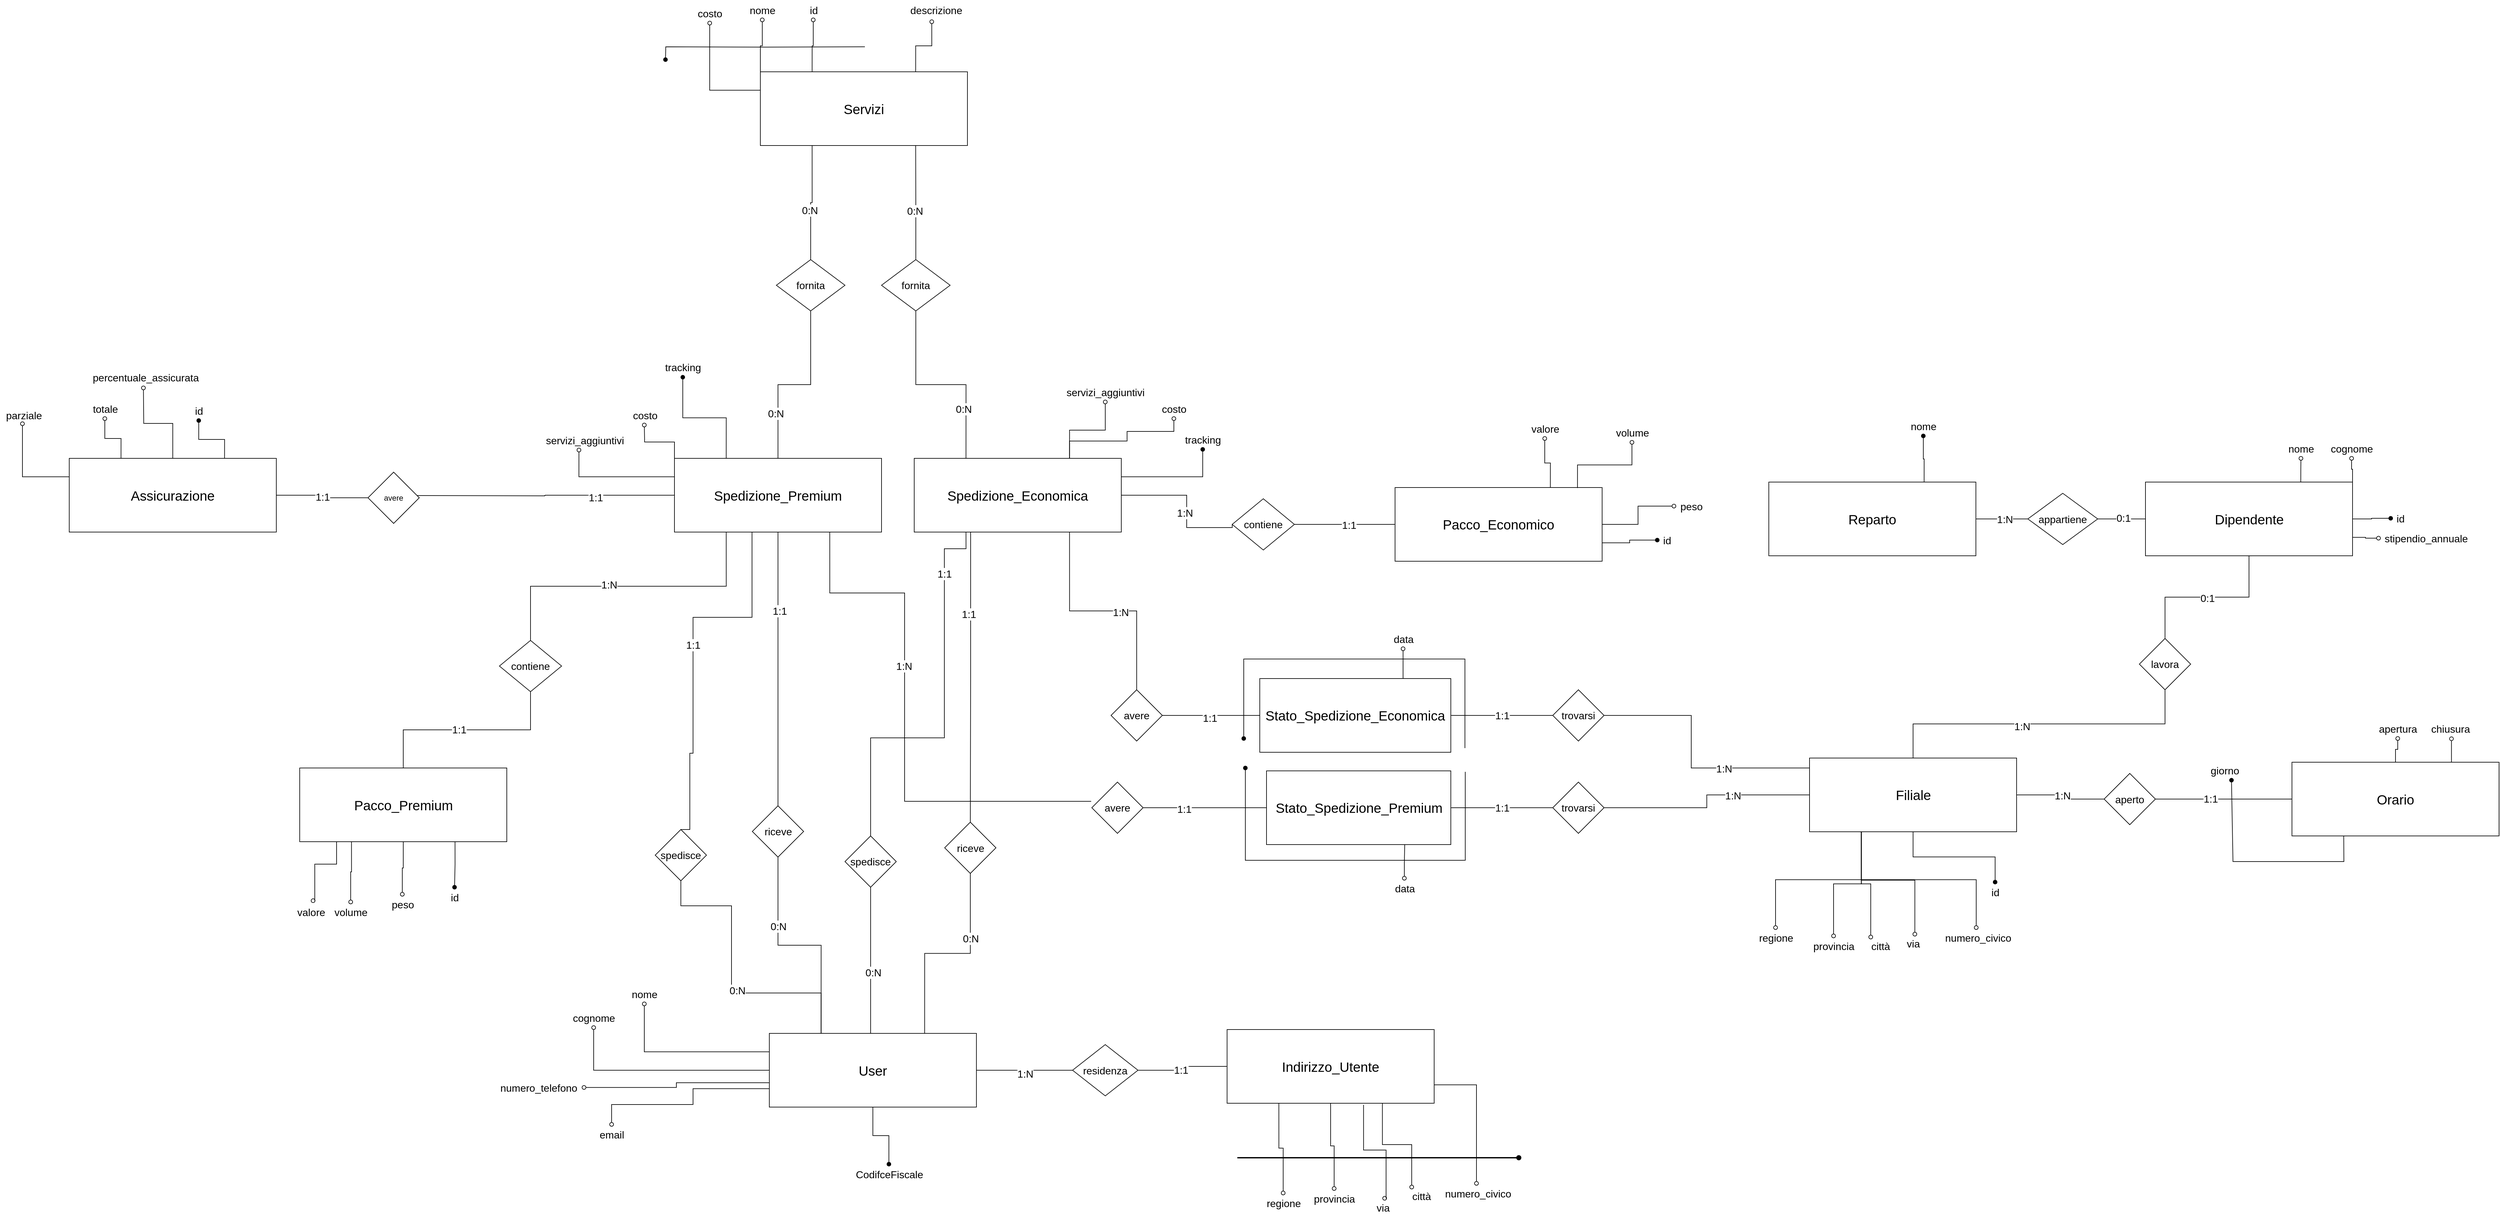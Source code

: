 <mxfile version="21.6.6" type="github">
  <diagram name="Pagina-1" id="zACOurtAaiVBP89Zkyqc">
    <mxGraphModel dx="5617" dy="3103" grid="0" gridSize="10" guides="1" tooltips="1" connect="1" arrows="1" fold="1" page="0" pageScale="1" pageWidth="827" pageHeight="1169" math="0" shadow="0">
      <root>
        <mxCell id="0" />
        <mxCell id="1" parent="0" />
        <mxCell id="aRPOckwbD9favKKPcd5I-1" value="1:1" style="edgeStyle=orthogonalEdgeStyle;rounded=0;orthogonalLoop=1;jettySize=auto;html=1;exitX=0.5;exitY=1;exitDx=0;exitDy=0;fontSize=16;endArrow=none;endFill=0;entryX=0.5;entryY=0;entryDx=0;entryDy=0;" parent="1" source="aRPOckwbD9favKKPcd5I-12" target="es81cM7t3nz8JP1Z9Srt-20" edge="1">
          <mxGeometry relative="1" as="geometry">
            <mxPoint x="56.5" y="635" as="sourcePoint" />
            <mxPoint x="-225" y="739" as="targetPoint" />
            <Array as="points">
              <mxPoint x="-181" y="389" />
              <mxPoint x="-181" y="522" />
              <mxPoint x="-273" y="522" />
              <mxPoint x="-273" y="734" />
              <mxPoint x="-278" y="734" />
              <mxPoint x="-278" y="853" />
            </Array>
          </mxGeometry>
        </mxCell>
        <mxCell id="aRPOckwbD9favKKPcd5I-8" style="edgeStyle=orthogonalEdgeStyle;rounded=0;orthogonalLoop=1;jettySize=auto;html=1;exitX=0;exitY=0.5;exitDx=0;exitDy=0;fontSize=16;endArrow=none;endFill=0;" parent="1" source="aRPOckwbD9favKKPcd5I-12" edge="1">
          <mxGeometry relative="1" as="geometry">
            <mxPoint x="-707" y="332" as="targetPoint" />
          </mxGeometry>
        </mxCell>
        <mxCell id="aRPOckwbD9favKKPcd5I-9" value="1:1" style="edgeLabel;html=1;align=center;verticalAlign=middle;resizable=0;points=[];fontSize=16;" parent="aRPOckwbD9favKKPcd5I-8" vertex="1" connectable="0">
          <mxGeometry x="-0.395" y="3" relative="1" as="geometry">
            <mxPoint as="offset" />
          </mxGeometry>
        </mxCell>
        <mxCell id="aRPOckwbD9favKKPcd5I-104" style="edgeStyle=orthogonalEdgeStyle;rounded=0;orthogonalLoop=1;jettySize=auto;html=1;exitX=0.75;exitY=1;exitDx=0;exitDy=0;fontSize=16;endArrow=none;endFill=0;" parent="1" source="aRPOckwbD9favKKPcd5I-12" edge="1">
          <mxGeometry relative="1" as="geometry">
            <Array as="points">
              <mxPoint x="-60" y="484" />
              <mxPoint x="57" y="484" />
              <mxPoint x="57" y="809" />
            </Array>
            <mxPoint x="348" y="809" as="targetPoint" />
          </mxGeometry>
        </mxCell>
        <mxCell id="es81cM7t3nz8JP1Z9Srt-8" value="&lt;font style=&quot;font-size: 16px;&quot;&gt;1:N&lt;/font&gt;" style="edgeLabel;html=1;align=center;verticalAlign=middle;resizable=0;points=[];" parent="aRPOckwbD9favKKPcd5I-104" vertex="1" connectable="0">
          <mxGeometry x="-0.215" y="-1" relative="1" as="geometry">
            <mxPoint as="offset" />
          </mxGeometry>
        </mxCell>
        <mxCell id="aRPOckwbD9favKKPcd5I-12" value="&lt;font style=&quot;font-size: 21px;&quot;&gt;Spedizione_Premium&lt;/font&gt;" style="rounded=0;whiteSpace=wrap;html=1;fontSize=21;" parent="1" vertex="1">
          <mxGeometry x="-302" y="274" width="323" height="115" as="geometry" />
        </mxCell>
        <mxCell id="aRPOckwbD9favKKPcd5I-103" style="edgeStyle=orthogonalEdgeStyle;rounded=0;orthogonalLoop=1;jettySize=auto;html=1;exitX=0.75;exitY=1;exitDx=0;exitDy=0;fontSize=16;endArrow=none;endFill=0;" parent="1" source="aRPOckwbD9favKKPcd5I-15" target="aRPOckwbD9favKKPcd5I-27" edge="1">
          <mxGeometry relative="1" as="geometry" />
        </mxCell>
        <mxCell id="es81cM7t3nz8JP1Z9Srt-15" value="&lt;font style=&quot;font-size: 16px;&quot;&gt;1:N&lt;/font&gt;" style="edgeLabel;html=1;align=center;verticalAlign=middle;resizable=0;points=[];" parent="aRPOckwbD9favKKPcd5I-103" vertex="1" connectable="0">
          <mxGeometry x="0.153" y="-2" relative="1" as="geometry">
            <mxPoint as="offset" />
          </mxGeometry>
        </mxCell>
        <mxCell id="aRPOckwbD9favKKPcd5I-15" value="&lt;font style=&quot;font-size: 21px;&quot;&gt;Spedizione_Economica&lt;/font&gt;" style="rounded=0;whiteSpace=wrap;html=1;fontSize=21;" parent="1" vertex="1">
          <mxGeometry x="72" y="274" width="323" height="115" as="geometry" />
        </mxCell>
        <mxCell id="aRPOckwbD9favKKPcd5I-18" style="edgeStyle=orthogonalEdgeStyle;rounded=0;orthogonalLoop=1;jettySize=auto;html=1;exitX=1;exitY=0.5;exitDx=0;exitDy=0;entryX=0;entryY=0.5;entryDx=0;entryDy=0;fontSize=16;endArrow=none;endFill=0;" parent="1" source="ZXfQ1p4u8Mh7SfijaAsy-97" target="aRPOckwbD9favKKPcd5I-51" edge="1">
          <mxGeometry relative="1" as="geometry">
            <mxPoint x="648.538" y="1209.385" as="targetPoint" />
            <mxPoint x="286" y="1213" as="sourcePoint" />
          </mxGeometry>
        </mxCell>
        <mxCell id="es81cM7t3nz8JP1Z9Srt-7" value="1:N" style="edgeLabel;html=1;align=center;verticalAlign=middle;resizable=0;points=[];fontSize=16;" parent="aRPOckwbD9favKKPcd5I-18" vertex="1" connectable="0">
          <mxGeometry x="0.543" y="-5" relative="1" as="geometry">
            <mxPoint x="-40" as="offset" />
          </mxGeometry>
        </mxCell>
        <mxCell id="aRPOckwbD9favKKPcd5I-20" value="riceve" style="rhombus;whiteSpace=wrap;html=1;fontSize=16;" parent="1" vertex="1">
          <mxGeometry x="-180.5" y="816" width="80" height="80" as="geometry" />
        </mxCell>
        <mxCell id="aRPOckwbD9favKKPcd5I-24" style="edgeStyle=orthogonalEdgeStyle;rounded=0;orthogonalLoop=1;jettySize=auto;html=1;exitX=0;exitY=0.25;exitDx=0;exitDy=0;entryX=1;entryY=0.5;entryDx=0;entryDy=0;fontSize=16;endArrow=none;endFill=0;" parent="1" source="ZXfQ1p4u8Mh7SfijaAsy-58" target="aRPOckwbD9favKKPcd5I-36" edge="1">
          <mxGeometry relative="1" as="geometry">
            <mxPoint x="1031.5" y="678.85" as="targetPoint" />
            <mxPoint x="1351.67" y="734.25" as="sourcePoint" />
            <Array as="points">
              <mxPoint x="1469" y="757" />
              <mxPoint x="1284" y="757" />
              <mxPoint x="1284" y="675" />
            </Array>
          </mxGeometry>
        </mxCell>
        <mxCell id="aRPOckwbD9favKKPcd5I-25" value="1:N" style="edgeLabel;html=1;align=center;verticalAlign=middle;resizable=0;points=[];fontSize=16;" parent="aRPOckwbD9favKKPcd5I-24" vertex="1" connectable="0">
          <mxGeometry x="-0.294" y="1" relative="1" as="geometry">
            <mxPoint as="offset" />
          </mxGeometry>
        </mxCell>
        <mxCell id="aRPOckwbD9favKKPcd5I-27" value="avere" style="rhombus;whiteSpace=wrap;html=1;fontSize=16;" parent="1" vertex="1">
          <mxGeometry x="379" y="635" width="80" height="80" as="geometry" />
        </mxCell>
        <mxCell id="aRPOckwbD9favKKPcd5I-36" value="trovarsi" style="rhombus;whiteSpace=wrap;html=1;fontSize=16;" parent="1" vertex="1">
          <mxGeometry x="1068" y="635" width="80" height="80" as="geometry" />
        </mxCell>
        <mxCell id="aRPOckwbD9favKKPcd5I-37" value="1:1" style="edgeStyle=orthogonalEdgeStyle;rounded=0;orthogonalLoop=1;jettySize=auto;html=1;entryX=0;entryY=0.5;entryDx=0;entryDy=0;fontSize=16;endArrow=none;endFill=0;" parent="1" source="aRPOckwbD9favKKPcd5I-40" target="aRPOckwbD9favKKPcd5I-36" edge="1">
          <mxGeometry relative="1" as="geometry" />
        </mxCell>
        <mxCell id="aRPOckwbD9favKKPcd5I-38" style="edgeStyle=orthogonalEdgeStyle;rounded=0;orthogonalLoop=1;jettySize=auto;html=1;entryX=1;entryY=0.5;entryDx=0;entryDy=0;fontSize=16;endArrow=none;endFill=0;" parent="1" source="aRPOckwbD9favKKPcd5I-40" target="aRPOckwbD9favKKPcd5I-27" edge="1">
          <mxGeometry relative="1" as="geometry" />
        </mxCell>
        <mxCell id="aRPOckwbD9favKKPcd5I-39" value="1:1" style="edgeLabel;html=1;align=center;verticalAlign=middle;resizable=0;points=[];fontSize=16;" parent="aRPOckwbD9favKKPcd5I-38" vertex="1" connectable="0">
          <mxGeometry x="-0.311" y="4" relative="1" as="geometry">
            <mxPoint x="-26" as="offset" />
          </mxGeometry>
        </mxCell>
        <mxCell id="aRPOckwbD9favKKPcd5I-40" value="&lt;font style=&quot;font-size: 21px;&quot;&gt;Stato_Spedizione_Economica&lt;/font&gt;" style="rounded=0;whiteSpace=wrap;html=1;fontSize=21;" parent="1" vertex="1">
          <mxGeometry x="611" y="617.5" width="298" height="115" as="geometry" />
        </mxCell>
        <mxCell id="aRPOckwbD9favKKPcd5I-41" style="edgeStyle=orthogonalEdgeStyle;rounded=0;orthogonalLoop=1;jettySize=auto;html=1;exitX=0;exitY=0.5;exitDx=0;exitDy=0;entryX=1;entryY=0.5;entryDx=0;entryDy=0;fontSize=16;endArrow=none;endFill=0;" parent="1" source="yYTF-qgiUNOQjpXdhO6w-1" target="aRPOckwbD9favKKPcd5I-51" edge="1">
          <mxGeometry relative="1" as="geometry" />
        </mxCell>
        <mxCell id="es81cM7t3nz8JP1Z9Srt-6" value="1:1" style="edgeLabel;html=1;align=center;verticalAlign=middle;resizable=0;points=[];fontSize=16;" parent="aRPOckwbD9favKKPcd5I-41" vertex="1" connectable="0">
          <mxGeometry x="0.028" y="-3" relative="1" as="geometry">
            <mxPoint as="offset" />
          </mxGeometry>
        </mxCell>
        <mxCell id="aRPOckwbD9favKKPcd5I-51" value="residenza" style="rhombus;whiteSpace=wrap;html=1;fontSize=16;" parent="1" vertex="1">
          <mxGeometry x="319" y="1188.5" width="102" height="80" as="geometry" />
        </mxCell>
        <mxCell id="es81cM7t3nz8JP1Z9Srt-1" value="Stato_Spedizione_Premium" style="rounded=0;whiteSpace=wrap;html=1;fontSize=21;" parent="1" vertex="1">
          <mxGeometry x="621.5" y="761.5" width="287.5" height="115" as="geometry" />
        </mxCell>
        <mxCell id="es81cM7t3nz8JP1Z9Srt-5" style="edgeStyle=orthogonalEdgeStyle;rounded=0;orthogonalLoop=1;jettySize=auto;html=1;exitX=1;exitY=0.5;exitDx=0;exitDy=0;endArrow=none;endFill=0;" parent="1" source="es81cM7t3nz8JP1Z9Srt-2" target="es81cM7t3nz8JP1Z9Srt-1" edge="1">
          <mxGeometry relative="1" as="geometry" />
        </mxCell>
        <mxCell id="es81cM7t3nz8JP1Z9Srt-9" value="&lt;font style=&quot;font-size: 16px;&quot;&gt;1:1&lt;/font&gt;" style="edgeLabel;html=1;align=center;verticalAlign=middle;resizable=0;points=[];" parent="es81cM7t3nz8JP1Z9Srt-5" vertex="1" connectable="0">
          <mxGeometry x="-0.34" y="-2" relative="1" as="geometry">
            <mxPoint as="offset" />
          </mxGeometry>
        </mxCell>
        <mxCell id="es81cM7t3nz8JP1Z9Srt-2" value="avere" style="rhombus;whiteSpace=wrap;html=1;fontSize=16;" parent="1" vertex="1">
          <mxGeometry x="349" y="779" width="80" height="80" as="geometry" />
        </mxCell>
        <mxCell id="es81cM7t3nz8JP1Z9Srt-13" value="trovarsi" style="rhombus;whiteSpace=wrap;html=1;fontSize=16;" parent="1" vertex="1">
          <mxGeometry x="1068" y="779" width="80" height="80" as="geometry" />
        </mxCell>
        <mxCell id="es81cM7t3nz8JP1Z9Srt-14" value="1:1" style="edgeStyle=orthogonalEdgeStyle;rounded=0;orthogonalLoop=1;jettySize=auto;html=1;entryX=0;entryY=0.5;entryDx=0;entryDy=0;fontSize=16;endArrow=none;endFill=0;exitX=1;exitY=0.5;exitDx=0;exitDy=0;" parent="1" source="es81cM7t3nz8JP1Z9Srt-1" target="es81cM7t3nz8JP1Z9Srt-13" edge="1">
          <mxGeometry relative="1" as="geometry">
            <mxPoint x="843" y="801.15" as="sourcePoint" />
          </mxGeometry>
        </mxCell>
        <mxCell id="es81cM7t3nz8JP1Z9Srt-20" value="spedisce" style="rhombus;whiteSpace=wrap;html=1;fontSize=16;" parent="1" vertex="1">
          <mxGeometry x="-332" y="853" width="80" height="80" as="geometry" />
        </mxCell>
        <mxCell id="I3UdmOyjPr-Od7CRG_cD-16" style="edgeStyle=orthogonalEdgeStyle;rounded=0;orthogonalLoop=1;jettySize=auto;html=1;exitX=1;exitY=0.25;exitDx=0;exitDy=0;endArrow=oval;endFill=1;" parent="1" source="aRPOckwbD9favKKPcd5I-15" target="I3UdmOyjPr-Od7CRG_cD-20" edge="1">
          <mxGeometry relative="1" as="geometry">
            <mxPoint x="677" y="117" as="sourcePoint" />
          </mxGeometry>
        </mxCell>
        <mxCell id="I3UdmOyjPr-Od7CRG_cD-17" style="edgeStyle=orthogonalEdgeStyle;rounded=0;orthogonalLoop=1;jettySize=auto;html=1;endArrow=oval;endFill=0;exitX=0.75;exitY=0;exitDx=0;exitDy=0;" parent="1" source="aRPOckwbD9favKKPcd5I-15" target="I3UdmOyjPr-Od7CRG_cD-23" edge="1">
          <mxGeometry relative="1" as="geometry">
            <mxPoint x="677" y="145" as="sourcePoint" />
            <Array as="points">
              <mxPoint x="314" y="247" />
              <mxPoint x="404" y="247" />
              <mxPoint x="404" y="232" />
              <mxPoint x="477" y="232" />
            </Array>
          </mxGeometry>
        </mxCell>
        <mxCell id="I3UdmOyjPr-Od7CRG_cD-18" style="edgeStyle=orthogonalEdgeStyle;rounded=0;orthogonalLoop=1;jettySize=auto;html=1;exitX=0.75;exitY=0;exitDx=0;exitDy=0;endArrow=oval;endFill=0;" parent="1" source="aRPOckwbD9favKKPcd5I-15" target="I3UdmOyjPr-Od7CRG_cD-21" edge="1">
          <mxGeometry relative="1" as="geometry">
            <mxPoint x="677" y="145" as="sourcePoint" />
          </mxGeometry>
        </mxCell>
        <mxCell id="I3UdmOyjPr-Od7CRG_cD-20" value="tracking" style="text;html=1;align=center;verticalAlign=middle;resizable=0;points=[];autosize=1;strokeColor=none;fillColor=none;fontSize=16;" parent="1" vertex="1">
          <mxGeometry x="485" y="229" width="74" height="31" as="geometry" />
        </mxCell>
        <mxCell id="I3UdmOyjPr-Od7CRG_cD-21" value="servizi_aggiuntivi" style="text;html=1;align=center;verticalAlign=middle;resizable=0;points=[];autosize=1;strokeColor=none;fillColor=none;fontSize=16;" parent="1" vertex="1">
          <mxGeometry x="300" y="155" width="140" height="31" as="geometry" />
        </mxCell>
        <mxCell id="I3UdmOyjPr-Od7CRG_cD-23" value="costo" style="text;html=1;align=center;verticalAlign=middle;resizable=0;points=[];autosize=1;strokeColor=none;fillColor=none;fontSize=16;" parent="1" vertex="1">
          <mxGeometry x="449" y="181" width="56" height="31" as="geometry" />
        </mxCell>
        <mxCell id="I3UdmOyjPr-Od7CRG_cD-25" value="1:1" style="edgeStyle=orthogonalEdgeStyle;rounded=0;orthogonalLoop=1;jettySize=auto;html=1;exitX=1;exitY=0.5;exitDx=0;exitDy=0;entryX=0;entryY=0.5;entryDx=0;entryDy=0;fontSize=16;endArrow=none;endFill=0;" parent="1" source="ZXfQ1p4u8Mh7SfijaAsy-12" target="I3UdmOyjPr-Od7CRG_cD-29" edge="1">
          <mxGeometry relative="1" as="geometry">
            <mxPoint x="-915" y="335.5" as="sourcePoint" />
          </mxGeometry>
        </mxCell>
        <mxCell id="I3UdmOyjPr-Od7CRG_cD-29" value="avere" style="rhombus;whiteSpace=wrap;html=1;" parent="1" vertex="1">
          <mxGeometry x="-780" y="295.5" width="80" height="80" as="geometry" />
        </mxCell>
        <mxCell id="yYTF-qgiUNOQjpXdhO6w-1" value="&lt;font style=&quot;font-size: 21px;&quot;&gt;Indirizzo_Utente&lt;/font&gt;" style="rounded=0;whiteSpace=wrap;html=1;fontSize=21;" parent="1" vertex="1">
          <mxGeometry x="560" y="1165" width="323" height="115" as="geometry" />
        </mxCell>
        <mxCell id="ZXfQ1p4u8Mh7SfijaAsy-1" style="edgeStyle=orthogonalEdgeStyle;rounded=0;orthogonalLoop=1;jettySize=auto;html=1;exitX=0.25;exitY=0;exitDx=0;exitDy=0;endArrow=oval;endFill=0;" parent="1" source="ZXfQ1p4u8Mh7SfijaAsy-5" target="ZXfQ1p4u8Mh7SfijaAsy-6" edge="1">
          <mxGeometry relative="1" as="geometry" />
        </mxCell>
        <mxCell id="ZXfQ1p4u8Mh7SfijaAsy-2" style="edgeStyle=orthogonalEdgeStyle;rounded=0;orthogonalLoop=1;jettySize=auto;html=1;exitX=0.75;exitY=0;exitDx=0;exitDy=0;entryX=0.438;entryY=1.094;entryDx=0;entryDy=0;entryPerimeter=0;endArrow=oval;endFill=0;" parent="1" source="ZXfQ1p4u8Mh7SfijaAsy-5" target="ZXfQ1p4u8Mh7SfijaAsy-7" edge="1">
          <mxGeometry relative="1" as="geometry" />
        </mxCell>
        <mxCell id="ZXfQ1p4u8Mh7SfijaAsy-3" style="edgeStyle=orthogonalEdgeStyle;rounded=0;orthogonalLoop=1;jettySize=auto;html=1;exitX=0;exitY=0;exitDx=0;exitDy=0;endArrow=oval;endFill=0;" parent="1" source="ZXfQ1p4u8Mh7SfijaAsy-5" target="ZXfQ1p4u8Mh7SfijaAsy-9" edge="1">
          <mxGeometry relative="1" as="geometry" />
        </mxCell>
        <mxCell id="ZXfQ1p4u8Mh7SfijaAsy-4" style="edgeStyle=orthogonalEdgeStyle;rounded=0;orthogonalLoop=1;jettySize=auto;html=1;exitX=0;exitY=0.25;exitDx=0;exitDy=0;endArrow=oval;endFill=0;" parent="1" source="ZXfQ1p4u8Mh7SfijaAsy-5" target="ZXfQ1p4u8Mh7SfijaAsy-8" edge="1">
          <mxGeometry relative="1" as="geometry" />
        </mxCell>
        <mxCell id="ZXfQ1p4u8Mh7SfijaAsy-5" value="&lt;font style=&quot;font-size: 21px;&quot;&gt;Servizi&lt;/font&gt;" style="rounded=0;whiteSpace=wrap;html=1;fontSize=21;" parent="1" vertex="1">
          <mxGeometry x="-168" y="-329" width="323" height="115" as="geometry" />
        </mxCell>
        <mxCell id="ZXfQ1p4u8Mh7SfijaAsy-6" value="&lt;font style=&quot;font-size: 16px;&quot;&gt;id&lt;/font&gt;" style="text;html=1;align=center;verticalAlign=middle;resizable=0;points=[];autosize=1;strokeColor=none;fillColor=none;" parent="1" vertex="1">
          <mxGeometry x="-100.5" y="-441" width="30" height="31" as="geometry" />
        </mxCell>
        <mxCell id="ZXfQ1p4u8Mh7SfijaAsy-7" value="&lt;font style=&quot;font-size: 16px;&quot;&gt;descrizione&lt;/font&gt;" style="text;html=1;align=center;verticalAlign=middle;resizable=0;points=[];autosize=1;strokeColor=none;fillColor=none;" parent="1" vertex="1">
          <mxGeometry x="56" y="-441" width="99" height="31" as="geometry" />
        </mxCell>
        <mxCell id="ZXfQ1p4u8Mh7SfijaAsy-8" value="&lt;font style=&quot;font-size: 16px;&quot;&gt;costo&lt;/font&gt;" style="text;html=1;align=center;verticalAlign=middle;resizable=0;points=[];autosize=1;strokeColor=none;fillColor=none;" parent="1" vertex="1">
          <mxGeometry x="-275" y="-436" width="56" height="31" as="geometry" />
        </mxCell>
        <mxCell id="ZXfQ1p4u8Mh7SfijaAsy-9" value="&lt;font style=&quot;font-size: 16px;&quot;&gt;nome&lt;/font&gt;" style="text;html=1;align=center;verticalAlign=middle;resizable=0;points=[];autosize=1;strokeColor=none;fillColor=none;" parent="1" vertex="1">
          <mxGeometry x="-194" y="-441" width="58" height="31" as="geometry" />
        </mxCell>
        <mxCell id="ZXfQ1p4u8Mh7SfijaAsy-10" style="edgeStyle=orthogonalEdgeStyle;rounded=0;orthogonalLoop=1;jettySize=auto;html=1;exitX=0.25;exitY=0;exitDx=0;exitDy=0;endArrow=oval;endFill=0;" parent="1" source="ZXfQ1p4u8Mh7SfijaAsy-12" target="ZXfQ1p4u8Mh7SfijaAsy-15" edge="1">
          <mxGeometry relative="1" as="geometry" />
        </mxCell>
        <mxCell id="ZXfQ1p4u8Mh7SfijaAsy-11" style="edgeStyle=orthogonalEdgeStyle;rounded=0;orthogonalLoop=1;jettySize=auto;html=1;exitX=0.5;exitY=0;exitDx=0;exitDy=0;endArrow=oval;endFill=0;" parent="1" source="ZXfQ1p4u8Mh7SfijaAsy-12" edge="1">
          <mxGeometry relative="1" as="geometry">
            <mxPoint x="-1130.286" y="164.143" as="targetPoint" />
          </mxGeometry>
        </mxCell>
        <mxCell id="ZXfQ1p4u8Mh7SfijaAsy-12" value="&lt;font style=&quot;font-size: 21px;&quot;&gt;Assicurazione&lt;/font&gt;" style="rounded=0;whiteSpace=wrap;html=1;fontSize=21;" parent="1" vertex="1">
          <mxGeometry x="-1246" y="274" width="323" height="115" as="geometry" />
        </mxCell>
        <mxCell id="ZXfQ1p4u8Mh7SfijaAsy-13" value="&lt;font style=&quot;font-size: 16px;&quot;&gt;id&lt;/font&gt;" style="text;html=1;align=center;verticalAlign=middle;resizable=0;points=[];autosize=1;strokeColor=none;fillColor=none;" parent="1" vertex="1">
          <mxGeometry x="-1059" y="184" width="30" height="31" as="geometry" />
        </mxCell>
        <mxCell id="ZXfQ1p4u8Mh7SfijaAsy-14" style="edgeStyle=orthogonalEdgeStyle;rounded=0;orthogonalLoop=1;jettySize=auto;html=1;exitX=0.75;exitY=0;exitDx=0;exitDy=0;endArrow=oval;endFill=1;" parent="1" source="ZXfQ1p4u8Mh7SfijaAsy-12" target="ZXfQ1p4u8Mh7SfijaAsy-13" edge="1">
          <mxGeometry relative="1" as="geometry">
            <mxPoint x="-310" y="588" as="sourcePoint" />
            <mxPoint x="-508" y="576" as="targetPoint" />
          </mxGeometry>
        </mxCell>
        <mxCell id="ZXfQ1p4u8Mh7SfijaAsy-15" value="&lt;font style=&quot;font-size: 16px;&quot;&gt;totale&lt;br&gt;&lt;/font&gt;" style="text;html=1;align=center;verticalAlign=middle;resizable=0;points=[];autosize=1;strokeColor=none;fillColor=none;" parent="1" vertex="1">
          <mxGeometry x="-1219" y="181" width="57" height="31" as="geometry" />
        </mxCell>
        <mxCell id="ZXfQ1p4u8Mh7SfijaAsy-16" value="&lt;font style=&quot;font-size: 16px;&quot;&gt;percentuale_assicurata&lt;/font&gt;" style="text;html=1;align=center;verticalAlign=middle;resizable=0;points=[];autosize=1;strokeColor=none;fillColor=none;" parent="1" vertex="1">
          <mxGeometry x="-1219" y="132" width="183" height="31" as="geometry" />
        </mxCell>
        <mxCell id="ZXfQ1p4u8Mh7SfijaAsy-17" value="&lt;font style=&quot;font-size: 16px;&quot;&gt;parziale&lt;br&gt;&lt;/font&gt;" style="text;html=1;align=center;verticalAlign=middle;resizable=0;points=[];autosize=1;strokeColor=none;fillColor=none;" parent="1" vertex="1">
          <mxGeometry x="-1354" y="191" width="74" height="31" as="geometry" />
        </mxCell>
        <mxCell id="ZXfQ1p4u8Mh7SfijaAsy-18" style="edgeStyle=orthogonalEdgeStyle;rounded=0;orthogonalLoop=1;jettySize=auto;html=1;exitX=0;exitY=0.25;exitDx=0;exitDy=0;endArrow=oval;endFill=0;entryX=0.473;entryY=0.935;entryDx=0;entryDy=0;entryPerimeter=0;" parent="1" source="ZXfQ1p4u8Mh7SfijaAsy-12" target="ZXfQ1p4u8Mh7SfijaAsy-17" edge="1">
          <mxGeometry relative="1" as="geometry">
            <mxPoint x="-1265" y="291" as="sourcePoint" />
            <mxPoint x="-1290" y="229" as="targetPoint" />
          </mxGeometry>
        </mxCell>
        <mxCell id="ZXfQ1p4u8Mh7SfijaAsy-22" style="edgeStyle=orthogonalEdgeStyle;rounded=0;orthogonalLoop=1;jettySize=auto;html=1;entryX=0.75;entryY=0;entryDx=0;entryDy=0;endArrow=none;endFill=0;startArrow=oval;startFill=0;" parent="1" source="ZXfQ1p4u8Mh7SfijaAsy-20" target="aRPOckwbD9favKKPcd5I-40" edge="1">
          <mxGeometry relative="1" as="geometry" />
        </mxCell>
        <mxCell id="ZXfQ1p4u8Mh7SfijaAsy-20" value="&lt;font style=&quot;font-size: 16px;&quot;&gt;data&lt;/font&gt;" style="text;html=1;align=center;verticalAlign=middle;resizable=0;points=[];autosize=1;strokeColor=none;fillColor=none;" parent="1" vertex="1">
          <mxGeometry x="810" y="540" width="49" height="31" as="geometry" />
        </mxCell>
        <mxCell id="ZXfQ1p4u8Mh7SfijaAsy-23" style="edgeStyle=orthogonalEdgeStyle;rounded=0;orthogonalLoop=1;jettySize=auto;html=1;entryX=0.75;entryY=1;entryDx=0;entryDy=0;endArrow=none;endFill=0;startArrow=oval;startFill=0;" parent="1" source="ZXfQ1p4u8Mh7SfijaAsy-24" target="es81cM7t3nz8JP1Z9Srt-1" edge="1">
          <mxGeometry relative="1" as="geometry">
            <mxPoint x="873" y="956.5" as="targetPoint" />
          </mxGeometry>
        </mxCell>
        <mxCell id="ZXfQ1p4u8Mh7SfijaAsy-24" value="&lt;font style=&quot;font-size: 16px;&quot;&gt;data&lt;/font&gt;" style="text;html=1;align=center;verticalAlign=middle;resizable=0;points=[];autosize=1;strokeColor=none;fillColor=none;" parent="1" vertex="1">
          <mxGeometry x="812" y="929" width="49" height="31" as="geometry" />
        </mxCell>
        <mxCell id="ZXfQ1p4u8Mh7SfijaAsy-25" style="edgeStyle=orthogonalEdgeStyle;rounded=0;orthogonalLoop=1;jettySize=auto;html=1;exitX=0.5;exitY=0;exitDx=0;exitDy=0;entryX=0.5;entryY=1;entryDx=0;entryDy=0;endArrow=none;endFill=0;" parent="1" source="aRPOckwbD9favKKPcd5I-12" target="ZXfQ1p4u8Mh7SfijaAsy-29" edge="1">
          <mxGeometry relative="1" as="geometry">
            <mxPoint x="-151" y="132" as="sourcePoint" />
          </mxGeometry>
        </mxCell>
        <mxCell id="ZXfQ1p4u8Mh7SfijaAsy-26" value="0:N" style="edgeLabel;html=1;align=center;verticalAlign=middle;resizable=0;points=[];fontSize=16;" parent="ZXfQ1p4u8Mh7SfijaAsy-25" vertex="1" connectable="0">
          <mxGeometry x="-0.502" y="4" relative="1" as="geometry">
            <mxPoint as="offset" />
          </mxGeometry>
        </mxCell>
        <mxCell id="ZXfQ1p4u8Mh7SfijaAsy-27" style="edgeStyle=orthogonalEdgeStyle;rounded=0;orthogonalLoop=1;jettySize=auto;html=1;exitX=0.5;exitY=0;exitDx=0;exitDy=0;entryX=0.25;entryY=1;entryDx=0;entryDy=0;endArrow=none;endFill=0;" parent="1" source="ZXfQ1p4u8Mh7SfijaAsy-29" target="ZXfQ1p4u8Mh7SfijaAsy-5" edge="1">
          <mxGeometry relative="1" as="geometry">
            <mxPoint x="-87.25" y="-561" as="targetPoint" />
          </mxGeometry>
        </mxCell>
        <mxCell id="ZXfQ1p4u8Mh7SfijaAsy-28" value="0:N" style="edgeLabel;html=1;align=center;verticalAlign=middle;resizable=0;points=[];fontSize=16;" parent="ZXfQ1p4u8Mh7SfijaAsy-27" vertex="1" connectable="0">
          <mxGeometry x="-0.13" y="3" relative="1" as="geometry">
            <mxPoint x="1" y="1" as="offset" />
          </mxGeometry>
        </mxCell>
        <mxCell id="ZXfQ1p4u8Mh7SfijaAsy-29" value="fornita" style="rhombus;whiteSpace=wrap;html=1;fontSize=16;" parent="1" vertex="1">
          <mxGeometry x="-143" y="-36" width="107" height="80" as="geometry" />
        </mxCell>
        <mxCell id="ZXfQ1p4u8Mh7SfijaAsy-30" style="edgeStyle=orthogonalEdgeStyle;rounded=0;orthogonalLoop=1;jettySize=auto;html=1;exitX=0.25;exitY=0;exitDx=0;exitDy=0;entryX=0.5;entryY=1;entryDx=0;entryDy=0;endArrow=none;endFill=0;" parent="1" source="aRPOckwbD9favKKPcd5I-15" target="ZXfQ1p4u8Mh7SfijaAsy-34" edge="1">
          <mxGeometry relative="1" as="geometry">
            <mxPoint x="134" y="101" as="sourcePoint" />
          </mxGeometry>
        </mxCell>
        <mxCell id="ZXfQ1p4u8Mh7SfijaAsy-31" value="0:N" style="edgeLabel;html=1;align=center;verticalAlign=middle;resizable=0;points=[];fontSize=16;" parent="ZXfQ1p4u8Mh7SfijaAsy-30" vertex="1" connectable="0">
          <mxGeometry x="-0.502" y="4" relative="1" as="geometry">
            <mxPoint as="offset" />
          </mxGeometry>
        </mxCell>
        <mxCell id="ZXfQ1p4u8Mh7SfijaAsy-32" style="edgeStyle=orthogonalEdgeStyle;rounded=0;orthogonalLoop=1;jettySize=auto;html=1;exitX=0.5;exitY=0;exitDx=0;exitDy=0;entryX=0.75;entryY=1;entryDx=0;entryDy=0;endArrow=none;endFill=0;" parent="1" source="ZXfQ1p4u8Mh7SfijaAsy-34" target="ZXfQ1p4u8Mh7SfijaAsy-5" edge="1">
          <mxGeometry relative="1" as="geometry">
            <mxPoint x="206" y="-206" as="targetPoint" />
          </mxGeometry>
        </mxCell>
        <mxCell id="ZXfQ1p4u8Mh7SfijaAsy-33" value="0:N" style="edgeLabel;html=1;align=center;verticalAlign=middle;resizable=0;points=[];fontSize=16;" parent="ZXfQ1p4u8Mh7SfijaAsy-32" vertex="1" connectable="0">
          <mxGeometry x="-0.13" y="3" relative="1" as="geometry">
            <mxPoint x="1" y="1" as="offset" />
          </mxGeometry>
        </mxCell>
        <mxCell id="ZXfQ1p4u8Mh7SfijaAsy-34" value="fornita" style="rhombus;whiteSpace=wrap;html=1;fontSize=16;" parent="1" vertex="1">
          <mxGeometry x="21" y="-36" width="107" height="80" as="geometry" />
        </mxCell>
        <mxCell id="ZXfQ1p4u8Mh7SfijaAsy-35" style="edgeStyle=orthogonalEdgeStyle;rounded=0;orthogonalLoop=1;jettySize=auto;html=1;endArrow=oval;endFill=1;" parent="1" source="ZXfQ1p4u8Mh7SfijaAsy-39" target="ZXfQ1p4u8Mh7SfijaAsy-42" edge="1">
          <mxGeometry relative="1" as="geometry" />
        </mxCell>
        <mxCell id="ZXfQ1p4u8Mh7SfijaAsy-36" style="edgeStyle=orthogonalEdgeStyle;rounded=0;orthogonalLoop=1;jettySize=auto;html=1;exitX=1;exitY=0.75;exitDx=0;exitDy=0;endArrow=oval;endFill=0;" parent="1" source="ZXfQ1p4u8Mh7SfijaAsy-39" target="ZXfQ1p4u8Mh7SfijaAsy-50" edge="1">
          <mxGeometry relative="1" as="geometry" />
        </mxCell>
        <mxCell id="ZXfQ1p4u8Mh7SfijaAsy-37" style="edgeStyle=orthogonalEdgeStyle;rounded=0;orthogonalLoop=1;jettySize=auto;html=1;exitX=0.75;exitY=0;exitDx=0;exitDy=0;endArrow=oval;endFill=0;" parent="1" source="ZXfQ1p4u8Mh7SfijaAsy-39" target="ZXfQ1p4u8Mh7SfijaAsy-51" edge="1">
          <mxGeometry relative="1" as="geometry" />
        </mxCell>
        <mxCell id="ZXfQ1p4u8Mh7SfijaAsy-38" style="edgeStyle=orthogonalEdgeStyle;rounded=0;orthogonalLoop=1;jettySize=auto;html=1;exitX=1;exitY=0;exitDx=0;exitDy=0;endArrow=oval;endFill=0;" parent="1" source="ZXfQ1p4u8Mh7SfijaAsy-39" target="ZXfQ1p4u8Mh7SfijaAsy-52" edge="1">
          <mxGeometry relative="1" as="geometry" />
        </mxCell>
        <mxCell id="ZXfQ1p4u8Mh7SfijaAsy-39" value="Dipendente" style="rounded=0;whiteSpace=wrap;html=1;fontSize=21;" parent="1" vertex="1">
          <mxGeometry x="1992.5" y="311" width="323" height="115" as="geometry" />
        </mxCell>
        <mxCell id="ZXfQ1p4u8Mh7SfijaAsy-40" style="edgeStyle=orthogonalEdgeStyle;rounded=0;orthogonalLoop=1;jettySize=auto;html=1;exitX=0.5;exitY=0;exitDx=0;exitDy=0;endArrow=none;endFill=0;" parent="1" source="ZXfQ1p4u8Mh7SfijaAsy-63" target="ZXfQ1p4u8Mh7SfijaAsy-39" edge="1">
          <mxGeometry relative="1" as="geometry">
            <mxPoint x="2154" y="492" as="sourcePoint" />
          </mxGeometry>
        </mxCell>
        <mxCell id="ZXfQ1p4u8Mh7SfijaAsy-41" value="0:1" style="edgeLabel;html=1;align=center;verticalAlign=middle;resizable=0;points=[];fontSize=16;" parent="ZXfQ1p4u8Mh7SfijaAsy-40" vertex="1" connectable="0">
          <mxGeometry x="0.005" y="-1" relative="1" as="geometry">
            <mxPoint as="offset" />
          </mxGeometry>
        </mxCell>
        <mxCell id="ZXfQ1p4u8Mh7SfijaAsy-42" value="id" style="text;html=1;align=center;verticalAlign=middle;resizable=0;points=[];autosize=1;strokeColor=none;fillColor=none;fontSize=16;" parent="1" vertex="1">
          <mxGeometry x="2375" y="352" width="30" height="31" as="geometry" />
        </mxCell>
        <mxCell id="ZXfQ1p4u8Mh7SfijaAsy-43" style="edgeStyle=orthogonalEdgeStyle;rounded=0;orthogonalLoop=1;jettySize=auto;html=1;exitX=1;exitY=0.5;exitDx=0;exitDy=0;endArrow=none;endFill=0;" parent="1" source="ZXfQ1p4u8Mh7SfijaAsy-46" target="ZXfQ1p4u8Mh7SfijaAsy-49" edge="1">
          <mxGeometry relative="1" as="geometry" />
        </mxCell>
        <mxCell id="ZXfQ1p4u8Mh7SfijaAsy-44" value="1:N" style="edgeLabel;html=1;align=center;verticalAlign=middle;resizable=0;points=[];fontSize=16;" parent="ZXfQ1p4u8Mh7SfijaAsy-43" vertex="1" connectable="0">
          <mxGeometry x="-0.405" y="2" relative="1" as="geometry">
            <mxPoint x="21" y="2" as="offset" />
          </mxGeometry>
        </mxCell>
        <mxCell id="ZXfQ1p4u8Mh7SfijaAsy-45" style="edgeStyle=orthogonalEdgeStyle;rounded=0;orthogonalLoop=1;jettySize=auto;html=1;exitX=0.75;exitY=0;exitDx=0;exitDy=0;endArrow=oval;endFill=1;" parent="1" source="ZXfQ1p4u8Mh7SfijaAsy-46" target="ZXfQ1p4u8Mh7SfijaAsy-53" edge="1">
          <mxGeometry relative="1" as="geometry">
            <mxPoint x="1667" y="227" as="targetPoint" />
          </mxGeometry>
        </mxCell>
        <mxCell id="ZXfQ1p4u8Mh7SfijaAsy-46" value="Reparto" style="rounded=0;whiteSpace=wrap;html=1;fontSize=21;" parent="1" vertex="1">
          <mxGeometry x="1405" y="311" width="323" height="115" as="geometry" />
        </mxCell>
        <mxCell id="ZXfQ1p4u8Mh7SfijaAsy-47" style="edgeStyle=orthogonalEdgeStyle;rounded=0;orthogonalLoop=1;jettySize=auto;html=1;exitX=1;exitY=0.5;exitDx=0;exitDy=0;endArrow=none;endFill=0;" parent="1" source="ZXfQ1p4u8Mh7SfijaAsy-49" target="ZXfQ1p4u8Mh7SfijaAsy-39" edge="1">
          <mxGeometry relative="1" as="geometry" />
        </mxCell>
        <mxCell id="ZXfQ1p4u8Mh7SfijaAsy-48" value="0:1" style="edgeLabel;html=1;align=center;verticalAlign=middle;resizable=0;points=[];fontSize=16;" parent="ZXfQ1p4u8Mh7SfijaAsy-47" vertex="1" connectable="0">
          <mxGeometry x="0.071" y="3" relative="1" as="geometry">
            <mxPoint y="1" as="offset" />
          </mxGeometry>
        </mxCell>
        <mxCell id="ZXfQ1p4u8Mh7SfijaAsy-49" value="&lt;font style=&quot;font-size: 16px;&quot;&gt;appartiene&lt;/font&gt;" style="rhombus;whiteSpace=wrap;html=1;" parent="1" vertex="1">
          <mxGeometry x="1809" y="328.5" width="109" height="80" as="geometry" />
        </mxCell>
        <mxCell id="ZXfQ1p4u8Mh7SfijaAsy-50" value="stipendio_annuale" style="text;html=1;align=center;verticalAlign=middle;resizable=0;points=[];autosize=1;strokeColor=none;fillColor=none;fontSize=16;" parent="1" vertex="1">
          <mxGeometry x="2356" y="383" width="148" height="31" as="geometry" />
        </mxCell>
        <mxCell id="ZXfQ1p4u8Mh7SfijaAsy-51" value="nome" style="text;html=1;align=center;verticalAlign=middle;resizable=0;points=[];autosize=1;strokeColor=none;fillColor=none;fontSize=16;" parent="1" vertex="1">
          <mxGeometry x="2206" y="243" width="58" height="31" as="geometry" />
        </mxCell>
        <mxCell id="ZXfQ1p4u8Mh7SfijaAsy-52" value="cognome" style="text;html=1;align=center;verticalAlign=middle;resizable=0;points=[];autosize=1;strokeColor=none;fillColor=none;fontSize=16;" parent="1" vertex="1">
          <mxGeometry x="2272" y="243" width="84" height="31" as="geometry" />
        </mxCell>
        <mxCell id="ZXfQ1p4u8Mh7SfijaAsy-53" value="&lt;font style=&quot;font-size: 16px;&quot;&gt;nome&lt;/font&gt;" style="text;html=1;align=center;verticalAlign=middle;resizable=0;points=[];autosize=1;strokeColor=none;fillColor=none;" parent="1" vertex="1">
          <mxGeometry x="1617" y="208" width="58" height="31" as="geometry" />
        </mxCell>
        <mxCell id="ZXfQ1p4u8Mh7SfijaAsy-54" style="edgeStyle=orthogonalEdgeStyle;rounded=0;orthogonalLoop=1;jettySize=auto;html=1;exitX=0.5;exitY=1;exitDx=0;exitDy=0;endArrow=oval;endFill=1;" parent="1" source="ZXfQ1p4u8Mh7SfijaAsy-58" target="ZXfQ1p4u8Mh7SfijaAsy-60" edge="1">
          <mxGeometry relative="1" as="geometry">
            <mxPoint x="1674" y="941" as="targetPoint" />
          </mxGeometry>
        </mxCell>
        <mxCell id="ZXfQ1p4u8Mh7SfijaAsy-55" style="edgeStyle=orthogonalEdgeStyle;rounded=0;orthogonalLoop=1;jettySize=auto;html=1;entryX=0;entryY=0.5;entryDx=0;entryDy=0;endArrow=none;endFill=0;" parent="1" source="ZXfQ1p4u8Mh7SfijaAsy-58" target="ZXfQ1p4u8Mh7SfijaAsy-68" edge="1">
          <mxGeometry relative="1" as="geometry" />
        </mxCell>
        <mxCell id="ZXfQ1p4u8Mh7SfijaAsy-56" value="1:N" style="edgeLabel;html=1;align=center;verticalAlign=middle;resizable=0;points=[];fontSize=16;" parent="ZXfQ1p4u8Mh7SfijaAsy-55" vertex="1" connectable="0">
          <mxGeometry x="-0.024" y="3" relative="1" as="geometry">
            <mxPoint y="-1" as="offset" />
          </mxGeometry>
        </mxCell>
        <mxCell id="ZXfQ1p4u8Mh7SfijaAsy-58" value="Filiale" style="rounded=0;whiteSpace=wrap;html=1;fontSize=21;" parent="1" vertex="1">
          <mxGeometry x="1468.5" y="741.5" width="323" height="115" as="geometry" />
        </mxCell>
        <mxCell id="ZXfQ1p4u8Mh7SfijaAsy-59" value="&lt;font style=&quot;font-size: 16px;&quot;&gt;regione&lt;br style=&quot;font-size: 16px;&quot;&gt;&lt;/font&gt;" style="text;html=1;align=center;verticalAlign=middle;resizable=0;points=[];autosize=1;strokeColor=none;fillColor=none;fontSize=16;" parent="1" vertex="1">
          <mxGeometry x="1380" y="1006" width="71" height="31" as="geometry" />
        </mxCell>
        <mxCell id="ZXfQ1p4u8Mh7SfijaAsy-60" value="&lt;font style=&quot;font-size: 16px;&quot;&gt;id&lt;/font&gt;" style="text;html=1;align=center;verticalAlign=middle;resizable=0;points=[];autosize=1;strokeColor=none;fillColor=none;fontSize=16;" parent="1" vertex="1">
          <mxGeometry x="1743" y="935" width="30" height="31" as="geometry" />
        </mxCell>
        <mxCell id="ZXfQ1p4u8Mh7SfijaAsy-61" style="edgeStyle=orthogonalEdgeStyle;rounded=0;orthogonalLoop=1;jettySize=auto;html=1;exitX=0.5;exitY=1;exitDx=0;exitDy=0;entryX=0.5;entryY=0;entryDx=0;entryDy=0;endArrow=none;endFill=0;" parent="1" source="ZXfQ1p4u8Mh7SfijaAsy-63" target="ZXfQ1p4u8Mh7SfijaAsy-58" edge="1">
          <mxGeometry relative="1" as="geometry" />
        </mxCell>
        <mxCell id="ZXfQ1p4u8Mh7SfijaAsy-62" value="1:N&lt;br style=&quot;font-size: 16px;&quot;&gt;" style="edgeLabel;html=1;align=center;verticalAlign=middle;resizable=0;points=[];fontSize=16;" parent="ZXfQ1p4u8Mh7SfijaAsy-61" vertex="1" connectable="0">
          <mxGeometry x="0.103" y="4" relative="1" as="geometry">
            <mxPoint x="-1" y="-1" as="offset" />
          </mxGeometry>
        </mxCell>
        <mxCell id="ZXfQ1p4u8Mh7SfijaAsy-63" value="lavora" style="rhombus;whiteSpace=wrap;html=1;fontSize=16;" parent="1" vertex="1">
          <mxGeometry x="1983" y="555" width="80" height="80" as="geometry" />
        </mxCell>
        <mxCell id="ZXfQ1p4u8Mh7SfijaAsy-64" style="edgeStyle=orthogonalEdgeStyle;rounded=0;orthogonalLoop=1;jettySize=auto;html=1;exitX=0.5;exitY=0;exitDx=0;exitDy=0;endArrow=oval;endFill=0;" parent="1" source="ZXfQ1p4u8Mh7SfijaAsy-65" target="ZXfQ1p4u8Mh7SfijaAsy-80" edge="1">
          <mxGeometry relative="1" as="geometry" />
        </mxCell>
        <mxCell id="ZXfQ1p4u8Mh7SfijaAsy-65" value="&lt;font style=&quot;font-size: 21px;&quot;&gt;Orario&lt;br&gt;&lt;/font&gt;" style="rounded=0;whiteSpace=wrap;html=1;fontSize=21;" parent="1" vertex="1">
          <mxGeometry x="2221" y="748" width="323" height="115" as="geometry" />
        </mxCell>
        <mxCell id="ZXfQ1p4u8Mh7SfijaAsy-66" style="edgeStyle=orthogonalEdgeStyle;rounded=0;orthogonalLoop=1;jettySize=auto;html=1;exitX=1;exitY=0.5;exitDx=0;exitDy=0;endArrow=none;endFill=0;" parent="1" source="ZXfQ1p4u8Mh7SfijaAsy-68" target="ZXfQ1p4u8Mh7SfijaAsy-65" edge="1">
          <mxGeometry relative="1" as="geometry" />
        </mxCell>
        <mxCell id="ZXfQ1p4u8Mh7SfijaAsy-67" value="1:1" style="edgeLabel;html=1;align=center;verticalAlign=middle;resizable=0;points=[];fontSize=16;" parent="ZXfQ1p4u8Mh7SfijaAsy-66" vertex="1" connectable="0">
          <mxGeometry x="-0.193" y="1" relative="1" as="geometry">
            <mxPoint as="offset" />
          </mxGeometry>
        </mxCell>
        <mxCell id="ZXfQ1p4u8Mh7SfijaAsy-68" value="aperto" style="rhombus;whiteSpace=wrap;html=1;fontSize=16;" parent="1" vertex="1">
          <mxGeometry x="1928" y="765.5" width="80" height="80" as="geometry" />
        </mxCell>
        <mxCell id="ZXfQ1p4u8Mh7SfijaAsy-69" value="" style="endArrow=none;html=1;rounded=0;startArrow=oval;startFill=1;entryX=0.25;entryY=1;entryDx=0;entryDy=0;exitX=0.672;exitY=1.002;exitDx=0;exitDy=0;exitPerimeter=0;" parent="1" source="ZXfQ1p4u8Mh7SfijaAsy-79" target="ZXfQ1p4u8Mh7SfijaAsy-65" edge="1">
          <mxGeometry width="50" height="50" relative="1" as="geometry">
            <mxPoint x="1973" y="768" as="sourcePoint" />
            <mxPoint x="1956.5" y="800.5" as="targetPoint" />
            <Array as="points">
              <mxPoint x="2129" y="903" />
              <mxPoint x="2302" y="903" />
            </Array>
          </mxGeometry>
        </mxCell>
        <mxCell id="ZXfQ1p4u8Mh7SfijaAsy-70" style="edgeStyle=orthogonalEdgeStyle;rounded=0;orthogonalLoop=1;jettySize=auto;html=1;exitX=0.25;exitY=1;exitDx=0;exitDy=0;endArrow=oval;endFill=0;" parent="1" source="ZXfQ1p4u8Mh7SfijaAsy-58" target="ZXfQ1p4u8Mh7SfijaAsy-59" edge="1">
          <mxGeometry relative="1" as="geometry">
            <mxPoint x="1508.574" y="1002.284" as="sourcePoint" />
          </mxGeometry>
        </mxCell>
        <mxCell id="ZXfQ1p4u8Mh7SfijaAsy-71" style="edgeStyle=orthogonalEdgeStyle;rounded=0;orthogonalLoop=1;jettySize=auto;html=1;exitX=0.25;exitY=1;exitDx=0;exitDy=0;endArrow=oval;endFill=0;" parent="1" source="ZXfQ1p4u8Mh7SfijaAsy-58" target="ZXfQ1p4u8Mh7SfijaAsy-76" edge="1">
          <mxGeometry relative="1" as="geometry">
            <mxPoint x="1551" y="1014" as="sourcePoint" />
          </mxGeometry>
        </mxCell>
        <mxCell id="ZXfQ1p4u8Mh7SfijaAsy-72" style="edgeStyle=orthogonalEdgeStyle;rounded=0;orthogonalLoop=1;jettySize=auto;html=1;entryX=0.191;entryY=0.056;entryDx=0;entryDy=0;entryPerimeter=0;endArrow=oval;endFill=0;exitX=0.25;exitY=1;exitDx=0;exitDy=0;" parent="1" source="ZXfQ1p4u8Mh7SfijaAsy-58" target="ZXfQ1p4u8Mh7SfijaAsy-75" edge="1">
          <mxGeometry relative="1" as="geometry">
            <mxPoint x="1593" y="1002" as="sourcePoint" />
          </mxGeometry>
        </mxCell>
        <mxCell id="ZXfQ1p4u8Mh7SfijaAsy-73" style="edgeStyle=orthogonalEdgeStyle;rounded=0;orthogonalLoop=1;jettySize=auto;html=1;exitX=0.25;exitY=1;exitDx=0;exitDy=0;endArrow=oval;endFill=0;" parent="1" source="ZXfQ1p4u8Mh7SfijaAsy-58" target="ZXfQ1p4u8Mh7SfijaAsy-77" edge="1">
          <mxGeometry relative="1" as="geometry">
            <mxPoint x="1611" y="974" as="sourcePoint" />
          </mxGeometry>
        </mxCell>
        <mxCell id="ZXfQ1p4u8Mh7SfijaAsy-75" value="&lt;font style=&quot;font-size: 16px;&quot;&gt;città&lt;/font&gt;" style="text;html=1;align=center;verticalAlign=middle;resizable=0;points=[];autosize=1;strokeColor=none;fillColor=none;fontSize=16;" parent="1" vertex="1">
          <mxGeometry x="1555" y="1019" width="47" height="31" as="geometry" />
        </mxCell>
        <mxCell id="ZXfQ1p4u8Mh7SfijaAsy-76" value="&lt;font style=&quot;font-size: 16px;&quot;&gt;provincia&lt;br style=&quot;font-size: 16px;&quot;&gt;&lt;/font&gt;" style="text;html=1;align=center;verticalAlign=middle;resizable=0;points=[];autosize=1;strokeColor=none;fillColor=none;fontSize=16;" parent="1" vertex="1">
          <mxGeometry x="1465" y="1019" width="82" height="31" as="geometry" />
        </mxCell>
        <mxCell id="ZXfQ1p4u8Mh7SfijaAsy-77" value="&lt;font style=&quot;font-size: 16px;&quot;&gt;&amp;nbsp;numero_civico&lt;/font&gt;" style="text;html=1;align=center;verticalAlign=middle;resizable=0;points=[];autosize=1;strokeColor=none;fillColor=none;fontSize=16;" parent="1" vertex="1">
          <mxGeometry x="1665.5" y="1006" width="126" height="31" as="geometry" />
        </mxCell>
        <mxCell id="ZXfQ1p4u8Mh7SfijaAsy-79" value="giorno" style="text;html=1;align=center;verticalAlign=middle;resizable=0;points=[];autosize=1;strokeColor=none;fillColor=none;fontSize=16;" parent="1" vertex="1">
          <mxGeometry x="2085" y="745" width="62" height="31" as="geometry" />
        </mxCell>
        <mxCell id="ZXfQ1p4u8Mh7SfijaAsy-80" value="apertura" style="text;html=1;align=center;verticalAlign=middle;resizable=0;points=[];autosize=1;strokeColor=none;fillColor=none;fontSize=16;" parent="1" vertex="1">
          <mxGeometry x="2347" y="680" width="78" height="31" as="geometry" />
        </mxCell>
        <mxCell id="ZXfQ1p4u8Mh7SfijaAsy-81" value="chiusura" style="text;html=1;align=center;verticalAlign=middle;resizable=0;points=[];autosize=1;strokeColor=none;fillColor=none;fontSize=16;" parent="1" vertex="1">
          <mxGeometry x="2429" y="680" width="78" height="31" as="geometry" />
        </mxCell>
        <mxCell id="ZXfQ1p4u8Mh7SfijaAsy-82" style="edgeStyle=orthogonalEdgeStyle;rounded=0;orthogonalLoop=1;jettySize=auto;html=1;exitX=0.75;exitY=0;exitDx=0;exitDy=0;endArrow=oval;endFill=0;entryX=0.523;entryY=1.014;entryDx=0;entryDy=0;entryPerimeter=0;" parent="1" source="ZXfQ1p4u8Mh7SfijaAsy-65" target="ZXfQ1p4u8Mh7SfijaAsy-81" edge="1">
          <mxGeometry relative="1" as="geometry">
            <mxPoint x="2393" y="758" as="sourcePoint" />
            <mxPoint x="2240" y="693" as="targetPoint" />
          </mxGeometry>
        </mxCell>
        <mxCell id="ZXfQ1p4u8Mh7SfijaAsy-83" style="edgeStyle=orthogonalEdgeStyle;rounded=0;orthogonalLoop=1;jettySize=auto;html=1;exitX=0;exitY=0.5;exitDx=0;exitDy=0;entryX=1;entryY=0.5;entryDx=0;entryDy=0;fontSize=16;endArrow=none;endFill=0;" parent="1" source="ZXfQ1p4u8Mh7SfijaAsy-58" target="es81cM7t3nz8JP1Z9Srt-13" edge="1">
          <mxGeometry relative="1" as="geometry">
            <mxPoint x="1091" y="821.43" as="targetPoint" />
            <mxPoint x="1412" y="855.43" as="sourcePoint" />
          </mxGeometry>
        </mxCell>
        <mxCell id="ZXfQ1p4u8Mh7SfijaAsy-84" value="1:N" style="edgeLabel;html=1;align=center;verticalAlign=middle;resizable=0;points=[];fontSize=16;" parent="ZXfQ1p4u8Mh7SfijaAsy-83" vertex="1" connectable="0">
          <mxGeometry x="-0.294" y="1" relative="1" as="geometry">
            <mxPoint as="offset" />
          </mxGeometry>
        </mxCell>
        <mxCell id="ZXfQ1p4u8Mh7SfijaAsy-85" value="&lt;font style=&quot;font-size: 16px;&quot;&gt;regione&lt;br style=&quot;font-size: 16px;&quot;&gt;&lt;/font&gt;" style="text;html=1;align=center;verticalAlign=middle;resizable=0;points=[];autosize=1;strokeColor=none;fillColor=none;fontSize=16;" parent="1" vertex="1">
          <mxGeometry x="612" y="1420" width="71" height="31" as="geometry" />
        </mxCell>
        <mxCell id="ZXfQ1p4u8Mh7SfijaAsy-86" style="edgeStyle=orthogonalEdgeStyle;rounded=0;orthogonalLoop=1;jettySize=auto;html=1;exitX=0.25;exitY=1;exitDx=0;exitDy=0;endArrow=oval;endFill=0;" parent="1" source="yYTF-qgiUNOQjpXdhO6w-1" target="ZXfQ1p4u8Mh7SfijaAsy-85" edge="1">
          <mxGeometry relative="1" as="geometry">
            <mxPoint x="800" y="1341" as="sourcePoint" />
          </mxGeometry>
        </mxCell>
        <mxCell id="ZXfQ1p4u8Mh7SfijaAsy-87" style="edgeStyle=orthogonalEdgeStyle;rounded=0;orthogonalLoop=1;jettySize=auto;html=1;exitX=0.5;exitY=1;exitDx=0;exitDy=0;endArrow=oval;endFill=0;" parent="1" source="yYTF-qgiUNOQjpXdhO6w-1" target="ZXfQ1p4u8Mh7SfijaAsy-91" edge="1">
          <mxGeometry relative="1" as="geometry">
            <mxPoint x="842" y="1353" as="sourcePoint" />
          </mxGeometry>
        </mxCell>
        <mxCell id="ZXfQ1p4u8Mh7SfijaAsy-88" style="edgeStyle=orthogonalEdgeStyle;rounded=0;orthogonalLoop=1;jettySize=auto;html=1;entryX=0.191;entryY=0.056;entryDx=0;entryDy=0;entryPerimeter=0;endArrow=oval;endFill=0;exitX=0.75;exitY=1;exitDx=0;exitDy=0;" parent="1" source="yYTF-qgiUNOQjpXdhO6w-1" target="ZXfQ1p4u8Mh7SfijaAsy-90" edge="1">
          <mxGeometry relative="1" as="geometry">
            <mxPoint x="884" y="1341" as="sourcePoint" />
          </mxGeometry>
        </mxCell>
        <mxCell id="ZXfQ1p4u8Mh7SfijaAsy-89" style="edgeStyle=orthogonalEdgeStyle;rounded=0;orthogonalLoop=1;jettySize=auto;html=1;exitX=1;exitY=0.75;exitDx=0;exitDy=0;endArrow=oval;endFill=0;" parent="1" source="yYTF-qgiUNOQjpXdhO6w-1" target="ZXfQ1p4u8Mh7SfijaAsy-92" edge="1">
          <mxGeometry relative="1" as="geometry">
            <mxPoint x="902" y="1313" as="sourcePoint" />
          </mxGeometry>
        </mxCell>
        <mxCell id="ZXfQ1p4u8Mh7SfijaAsy-90" value="&lt;font style=&quot;font-size: 16px;&quot;&gt;città&lt;/font&gt;" style="text;html=1;align=center;verticalAlign=middle;resizable=0;points=[];autosize=1;strokeColor=none;fillColor=none;fontSize=16;" parent="1" vertex="1">
          <mxGeometry x="839" y="1409" width="47" height="31" as="geometry" />
        </mxCell>
        <mxCell id="ZXfQ1p4u8Mh7SfijaAsy-91" value="&lt;font style=&quot;font-size: 16px;&quot;&gt;provincia&lt;br style=&quot;font-size: 16px;&quot;&gt;&lt;/font&gt;" style="text;html=1;align=center;verticalAlign=middle;resizable=0;points=[];autosize=1;strokeColor=none;fillColor=none;fontSize=16;" parent="1" vertex="1">
          <mxGeometry x="686" y="1413" width="82" height="31" as="geometry" />
        </mxCell>
        <mxCell id="ZXfQ1p4u8Mh7SfijaAsy-92" value="&lt;font style=&quot;font-size: 16px;&quot;&gt;&amp;nbsp;numero_civico&lt;/font&gt;" style="text;html=1;align=center;verticalAlign=middle;resizable=0;points=[];autosize=1;strokeColor=none;fillColor=none;fontSize=16;" parent="1" vertex="1">
          <mxGeometry x="886" y="1405" width="126" height="31" as="geometry" />
        </mxCell>
        <mxCell id="ZXfQ1p4u8Mh7SfijaAsy-93" style="edgeStyle=orthogonalEdgeStyle;rounded=0;orthogonalLoop=1;jettySize=auto;html=1;endArrow=oval;endFill=1;strokeWidth=2;" parent="1" edge="1">
          <mxGeometry relative="1" as="geometry">
            <mxPoint x="576" y="1365" as="sourcePoint" />
            <mxPoint x="1015" y="1365" as="targetPoint" />
          </mxGeometry>
        </mxCell>
        <mxCell id="ZXfQ1p4u8Mh7SfijaAsy-97" value="&lt;font style=&quot;font-size: 21px;&quot;&gt;User&lt;/font&gt;" style="rounded=0;whiteSpace=wrap;html=1;fontSize=21;" parent="1" vertex="1">
          <mxGeometry x="-154" y="1171" width="323" height="115" as="geometry" />
        </mxCell>
        <mxCell id="ZXfQ1p4u8Mh7SfijaAsy-98" value="&lt;font style=&quot;font-size: 16px;&quot;&gt;CodifceFiscale&lt;/font&gt;" style="text;html=1;align=center;verticalAlign=middle;resizable=0;points=[];autosize=1;strokeColor=none;fillColor=none;fontSize=16;" parent="1" vertex="1">
          <mxGeometry x="-29" y="1375" width="123" height="31" as="geometry" />
        </mxCell>
        <mxCell id="ZXfQ1p4u8Mh7SfijaAsy-99" style="edgeStyle=orthogonalEdgeStyle;rounded=0;orthogonalLoop=1;jettySize=auto;html=1;endArrow=oval;endFill=1;" parent="1" source="ZXfQ1p4u8Mh7SfijaAsy-97" target="ZXfQ1p4u8Mh7SfijaAsy-98" edge="1">
          <mxGeometry relative="1" as="geometry">
            <mxPoint x="573" y="754" as="sourcePoint" />
            <mxPoint x="-56" y="1389" as="targetPoint" />
          </mxGeometry>
        </mxCell>
        <mxCell id="ZXfQ1p4u8Mh7SfijaAsy-100" style="edgeStyle=orthogonalEdgeStyle;rounded=0;orthogonalLoop=1;jettySize=auto;html=1;exitX=0;exitY=0.25;exitDx=0;exitDy=0;endArrow=oval;endFill=0;" parent="1" source="ZXfQ1p4u8Mh7SfijaAsy-97" target="ZXfQ1p4u8Mh7SfijaAsy-104" edge="1">
          <mxGeometry relative="1" as="geometry">
            <mxPoint x="-120" y="1261" as="sourcePoint" />
            <mxPoint x="-248.738" y="1179.465" as="targetPoint" />
          </mxGeometry>
        </mxCell>
        <mxCell id="ZXfQ1p4u8Mh7SfijaAsy-104" value="&lt;font style=&quot;font-size: 16px;&quot;&gt;nome&lt;/font&gt;" style="text;html=1;align=center;verticalAlign=middle;resizable=0;points=[];autosize=1;strokeColor=none;fillColor=none;fontSize=16;" parent="1" vertex="1">
          <mxGeometry x="-378" y="1094" width="58" height="31" as="geometry" />
        </mxCell>
        <mxCell id="ZXfQ1p4u8Mh7SfijaAsy-105" value="&lt;font style=&quot;font-size: 16px;&quot;&gt;cognome&lt;/font&gt;" style="text;html=1;align=center;verticalAlign=middle;resizable=0;points=[];autosize=1;strokeColor=none;fillColor=none;fontSize=16;" parent="1" vertex="1">
          <mxGeometry x="-470" y="1131" width="84" height="31" as="geometry" />
        </mxCell>
        <mxCell id="ZXfQ1p4u8Mh7SfijaAsy-106" value="&lt;font style=&quot;font-size: 16px;&quot;&gt;numero_telefono&lt;/font&gt;" style="text;html=1;align=center;verticalAlign=middle;resizable=0;points=[];autosize=1;strokeColor=none;fillColor=none;fontSize=16;" parent="1" vertex="1">
          <mxGeometry x="-583" y="1240" width="138" height="31" as="geometry" />
        </mxCell>
        <mxCell id="ZXfQ1p4u8Mh7SfijaAsy-107" value="&lt;font style=&quot;font-size: 16px;&quot;&gt;email&lt;/font&gt;" style="text;html=1;align=center;verticalAlign=middle;resizable=0;points=[];autosize=1;strokeColor=none;fillColor=none;fontSize=16;" parent="1" vertex="1">
          <mxGeometry x="-428" y="1313" width="56" height="31" as="geometry" />
        </mxCell>
        <mxCell id="ZXfQ1p4u8Mh7SfijaAsy-108" style="edgeStyle=orthogonalEdgeStyle;rounded=0;orthogonalLoop=1;jettySize=auto;html=1;exitX=0;exitY=0.5;exitDx=0;exitDy=0;endArrow=oval;endFill=0;" parent="1" source="ZXfQ1p4u8Mh7SfijaAsy-97" target="ZXfQ1p4u8Mh7SfijaAsy-105" edge="1">
          <mxGeometry relative="1" as="geometry">
            <mxPoint x="-144" y="1210" as="sourcePoint" />
            <mxPoint x="-341" y="1216" as="targetPoint" />
          </mxGeometry>
        </mxCell>
        <mxCell id="ZXfQ1p4u8Mh7SfijaAsy-109" style="edgeStyle=orthogonalEdgeStyle;rounded=0;orthogonalLoop=1;jettySize=auto;html=1;exitX=0;exitY=0.5;exitDx=0;exitDy=0;endArrow=oval;endFill=0;entryX=1.014;entryY=0.497;entryDx=0;entryDy=0;entryPerimeter=0;" parent="1" source="ZXfQ1p4u8Mh7SfijaAsy-97" target="ZXfQ1p4u8Mh7SfijaAsy-106" edge="1">
          <mxGeometry relative="1" as="geometry">
            <mxPoint x="-134" y="1220" as="sourcePoint" />
            <mxPoint x="-370" y="1239" as="targetPoint" />
            <Array as="points">
              <mxPoint x="-154" y="1248" />
              <mxPoint x="-299" y="1248" />
              <mxPoint x="-299" y="1255" />
            </Array>
          </mxGeometry>
        </mxCell>
        <mxCell id="ZXfQ1p4u8Mh7SfijaAsy-110" style="edgeStyle=orthogonalEdgeStyle;rounded=0;orthogonalLoop=1;jettySize=auto;html=1;exitX=0;exitY=0.75;exitDx=0;exitDy=0;endArrow=oval;endFill=0;" parent="1" source="ZXfQ1p4u8Mh7SfijaAsy-97" target="ZXfQ1p4u8Mh7SfijaAsy-107" edge="1">
          <mxGeometry relative="1" as="geometry">
            <mxPoint x="-142" y="1246" as="sourcePoint" />
            <mxPoint x="-348" y="1264" as="targetPoint" />
            <Array as="points">
              <mxPoint x="-273" y="1257" />
              <mxPoint x="-273" y="1282" />
              <mxPoint x="-400" y="1282" />
            </Array>
          </mxGeometry>
        </mxCell>
        <mxCell id="ZXfQ1p4u8Mh7SfijaAsy-111" style="edgeStyle=orthogonalEdgeStyle;rounded=0;orthogonalLoop=1;jettySize=auto;html=1;entryX=0.5;entryY=1;entryDx=0;entryDy=0;fontSize=16;endArrow=none;endFill=0;exitX=0.25;exitY=0;exitDx=0;exitDy=0;" parent="1" source="ZXfQ1p4u8Mh7SfijaAsy-97" target="es81cM7t3nz8JP1Z9Srt-20" edge="1">
          <mxGeometry relative="1" as="geometry">
            <mxPoint x="-145" y="1096" as="sourcePoint" />
            <Array as="points">
              <mxPoint x="-73" y="1108" />
              <mxPoint x="-213" y="1108" />
              <mxPoint x="-213" y="972" />
              <mxPoint x="-292" y="972" />
            </Array>
            <mxPoint x="-58" y="940" as="targetPoint" />
          </mxGeometry>
        </mxCell>
        <mxCell id="ZXfQ1p4u8Mh7SfijaAsy-116" value="0:N" style="edgeLabel;html=1;align=center;verticalAlign=middle;resizable=0;points=[];fontSize=16;" parent="ZXfQ1p4u8Mh7SfijaAsy-111" vertex="1" connectable="0">
          <mxGeometry x="-0.148" y="-4" relative="1" as="geometry">
            <mxPoint as="offset" />
          </mxGeometry>
        </mxCell>
        <mxCell id="ZXfQ1p4u8Mh7SfijaAsy-113" style="edgeStyle=orthogonalEdgeStyle;rounded=0;orthogonalLoop=1;jettySize=auto;html=1;exitX=0.5;exitY=1;exitDx=0;exitDy=0;entryX=0.25;entryY=0;entryDx=0;entryDy=0;endArrow=none;endFill=0;" parent="1" source="aRPOckwbD9favKKPcd5I-20" target="ZXfQ1p4u8Mh7SfijaAsy-97" edge="1">
          <mxGeometry relative="1" as="geometry">
            <mxPoint x="63" y="982" as="sourcePoint" />
            <mxPoint x="16" y="1125" as="targetPoint" />
          </mxGeometry>
        </mxCell>
        <mxCell id="ZXfQ1p4u8Mh7SfijaAsy-114" value="&lt;font style=&quot;font-size: 16px;&quot;&gt;0:N&lt;/font&gt;" style="edgeLabel;html=1;align=center;verticalAlign=middle;resizable=0;points=[];" parent="ZXfQ1p4u8Mh7SfijaAsy-113" vertex="1" connectable="0">
          <mxGeometry x="-0.369" relative="1" as="geometry">
            <mxPoint as="offset" />
          </mxGeometry>
        </mxCell>
        <mxCell id="ZXfQ1p4u8Mh7SfijaAsy-117" style="edgeStyle=orthogonalEdgeStyle;rounded=0;orthogonalLoop=1;jettySize=auto;html=1;entryX=0.5;entryY=0;entryDx=0;entryDy=0;endArrow=none;endFill=0;exitX=0.5;exitY=1;exitDx=0;exitDy=0;" parent="1" source="aRPOckwbD9favKKPcd5I-12" target="aRPOckwbD9favKKPcd5I-20" edge="1">
          <mxGeometry relative="1" as="geometry">
            <mxPoint x="50" y="635" as="sourcePoint" />
            <mxPoint x="80" y="795" as="targetPoint" />
          </mxGeometry>
        </mxCell>
        <mxCell id="ZXfQ1p4u8Mh7SfijaAsy-118" value="&lt;font style=&quot;font-size: 16px;&quot;&gt;1:1&lt;/font&gt;" style="edgeLabel;html=1;align=center;verticalAlign=middle;resizable=0;points=[];" parent="ZXfQ1p4u8Mh7SfijaAsy-117" vertex="1" connectable="0">
          <mxGeometry x="-0.425" y="2" relative="1" as="geometry">
            <mxPoint as="offset" />
          </mxGeometry>
        </mxCell>
        <mxCell id="ZXfQ1p4u8Mh7SfijaAsy-119" value="1:1" style="edgeStyle=orthogonalEdgeStyle;rounded=0;orthogonalLoop=1;jettySize=auto;html=1;exitX=0.25;exitY=1;exitDx=0;exitDy=0;fontSize=16;endArrow=none;endFill=0;entryX=0.5;entryY=0;entryDx=0;entryDy=0;" parent="1" source="aRPOckwbD9favKKPcd5I-15" target="ZXfQ1p4u8Mh7SfijaAsy-121" edge="1">
          <mxGeometry x="-0.683" relative="1" as="geometry">
            <mxPoint x="160" y="414.5" as="sourcePoint" />
            <mxPoint x="75" y="764.5" as="targetPoint" />
            <Array as="points">
              <mxPoint x="153" y="415" />
              <mxPoint x="119" y="415" />
              <mxPoint x="119" y="710" />
              <mxPoint x="4" y="710" />
            </Array>
            <mxPoint as="offset" />
          </mxGeometry>
        </mxCell>
        <mxCell id="ZXfQ1p4u8Mh7SfijaAsy-120" value="riceve" style="rhombus;whiteSpace=wrap;html=1;fontSize=16;" parent="1" vertex="1">
          <mxGeometry x="119.5" y="841.5" width="80" height="80" as="geometry" />
        </mxCell>
        <mxCell id="ZXfQ1p4u8Mh7SfijaAsy-121" value="spedisce" style="rhombus;whiteSpace=wrap;html=1;fontSize=16;" parent="1" vertex="1">
          <mxGeometry x="-36" y="863" width="80" height="80" as="geometry" />
        </mxCell>
        <mxCell id="ZXfQ1p4u8Mh7SfijaAsy-122" style="edgeStyle=orthogonalEdgeStyle;rounded=0;orthogonalLoop=1;jettySize=auto;html=1;entryX=0.5;entryY=1;entryDx=0;entryDy=0;fontSize=16;endArrow=none;endFill=0;exitX=0.5;exitY=0;exitDx=0;exitDy=0;" parent="1" source="ZXfQ1p4u8Mh7SfijaAsy-97" target="ZXfQ1p4u8Mh7SfijaAsy-121" edge="1">
          <mxGeometry relative="1" as="geometry">
            <mxPoint x="227" y="1196.5" as="sourcePoint" />
            <Array as="points">
              <mxPoint x="4" y="1171" />
            </Array>
            <mxPoint x="242" y="965.5" as="targetPoint" />
          </mxGeometry>
        </mxCell>
        <mxCell id="ZXfQ1p4u8Mh7SfijaAsy-123" value="0:N" style="edgeLabel;html=1;align=center;verticalAlign=middle;resizable=0;points=[];fontSize=16;" parent="ZXfQ1p4u8Mh7SfijaAsy-122" vertex="1" connectable="0">
          <mxGeometry x="-0.148" y="-4" relative="1" as="geometry">
            <mxPoint as="offset" />
          </mxGeometry>
        </mxCell>
        <mxCell id="ZXfQ1p4u8Mh7SfijaAsy-124" style="edgeStyle=orthogonalEdgeStyle;rounded=0;orthogonalLoop=1;jettySize=auto;html=1;exitX=0.5;exitY=1;exitDx=0;exitDy=0;entryX=0.75;entryY=0;entryDx=0;entryDy=0;endArrow=none;endFill=0;" parent="1" source="ZXfQ1p4u8Mh7SfijaAsy-120" target="ZXfQ1p4u8Mh7SfijaAsy-97" edge="1">
          <mxGeometry relative="1" as="geometry">
            <mxPoint x="363" y="1007.5" as="sourcePoint" />
            <mxPoint x="227" y="1196.5" as="targetPoint" />
          </mxGeometry>
        </mxCell>
        <mxCell id="ZXfQ1p4u8Mh7SfijaAsy-125" value="&lt;font style=&quot;font-size: 16px;&quot;&gt;0:N&lt;/font&gt;" style="edgeLabel;html=1;align=center;verticalAlign=middle;resizable=0;points=[];" parent="ZXfQ1p4u8Mh7SfijaAsy-124" vertex="1" connectable="0">
          <mxGeometry x="-0.369" relative="1" as="geometry">
            <mxPoint as="offset" />
          </mxGeometry>
        </mxCell>
        <mxCell id="ZXfQ1p4u8Mh7SfijaAsy-126" style="edgeStyle=orthogonalEdgeStyle;rounded=0;orthogonalLoop=1;jettySize=auto;html=1;entryX=0.5;entryY=0;entryDx=0;entryDy=0;endArrow=none;endFill=0;exitX=0.25;exitY=1;exitDx=0;exitDy=0;" parent="1" source="aRPOckwbD9favKKPcd5I-15" target="ZXfQ1p4u8Mh7SfijaAsy-120" edge="1">
          <mxGeometry relative="1" as="geometry">
            <mxPoint x="160" y="414.5" as="sourcePoint" />
            <mxPoint x="380" y="820.5" as="targetPoint" />
            <Array as="points">
              <mxPoint x="160" y="389" />
              <mxPoint x="160" y="615" />
            </Array>
          </mxGeometry>
        </mxCell>
        <mxCell id="ZXfQ1p4u8Mh7SfijaAsy-127" value="&lt;font style=&quot;font-size: 16px;&quot;&gt;1:1&lt;/font&gt;" style="edgeLabel;html=1;align=center;verticalAlign=middle;resizable=0;points=[];" parent="ZXfQ1p4u8Mh7SfijaAsy-126" vertex="1" connectable="0">
          <mxGeometry x="-0.425" y="2" relative="1" as="geometry">
            <mxPoint x="-5" y="2" as="offset" />
          </mxGeometry>
        </mxCell>
        <mxCell id="ZXfQ1p4u8Mh7SfijaAsy-128" style="edgeStyle=orthogonalEdgeStyle;rounded=0;orthogonalLoop=1;jettySize=auto;html=1;endArrow=none;endFill=0;exitX=0.25;exitY=1;exitDx=0;exitDy=0;" parent="1" source="aRPOckwbD9favKKPcd5I-12" target="ZXfQ1p4u8Mh7SfijaAsy-134" edge="1">
          <mxGeometry relative="1" as="geometry">
            <mxPoint x="-265" y="443" as="sourcePoint" />
          </mxGeometry>
        </mxCell>
        <mxCell id="ZXfQ1p4u8Mh7SfijaAsy-129" value="1:N" style="edgeLabel;html=1;align=center;verticalAlign=middle;resizable=0;points=[];fontSize=16;" parent="ZXfQ1p4u8Mh7SfijaAsy-128" vertex="1" connectable="0">
          <mxGeometry x="0.127" y="-3" relative="1" as="geometry">
            <mxPoint as="offset" />
          </mxGeometry>
        </mxCell>
        <mxCell id="ZXfQ1p4u8Mh7SfijaAsy-130" style="edgeStyle=orthogonalEdgeStyle;rounded=0;orthogonalLoop=1;jettySize=auto;html=1;exitX=0.25;exitY=1;exitDx=0;exitDy=0;endArrow=oval;endFill=0;entryX=0.554;entryY=-0.063;entryDx=0;entryDy=0;entryPerimeter=0;" parent="1" source="ZXfQ1p4u8Mh7SfijaAsy-131" target="ZXfQ1p4u8Mh7SfijaAsy-135" edge="1">
          <mxGeometry relative="1" as="geometry">
            <mxPoint x="-1072.75" y="986.0" as="sourcePoint" />
            <mxPoint x="-1008" y="899" as="targetPoint" />
            <Array as="points">
              <mxPoint x="-829" y="872" />
              <mxPoint x="-829" y="907" />
              <mxPoint x="-863" y="907" />
              <mxPoint x="-863" y="964" />
            </Array>
          </mxGeometry>
        </mxCell>
        <mxCell id="ZXfQ1p4u8Mh7SfijaAsy-131" value="Pacco_Premium" style="rounded=0;whiteSpace=wrap;html=1;fontSize=21;" parent="1" vertex="1">
          <mxGeometry x="-886.5" y="757" width="323" height="115" as="geometry" />
        </mxCell>
        <mxCell id="ZXfQ1p4u8Mh7SfijaAsy-132" style="edgeStyle=orthogonalEdgeStyle;rounded=0;orthogonalLoop=1;jettySize=auto;html=1;exitX=0.5;exitY=1;exitDx=0;exitDy=0;entryX=0.5;entryY=0;entryDx=0;entryDy=0;endArrow=none;endFill=0;" parent="1" source="ZXfQ1p4u8Mh7SfijaAsy-134" target="ZXfQ1p4u8Mh7SfijaAsy-131" edge="1">
          <mxGeometry relative="1" as="geometry" />
        </mxCell>
        <mxCell id="ZXfQ1p4u8Mh7SfijaAsy-133" value="1:1" style="edgeLabel;html=1;align=center;verticalAlign=middle;resizable=0;points=[];fontSize=16;" parent="ZXfQ1p4u8Mh7SfijaAsy-132" vertex="1" connectable="0">
          <mxGeometry x="0.081" y="-1" relative="1" as="geometry">
            <mxPoint as="offset" />
          </mxGeometry>
        </mxCell>
        <mxCell id="ZXfQ1p4u8Mh7SfijaAsy-134" value="contiene" style="rhombus;whiteSpace=wrap;html=1;fontSize=16;" parent="1" vertex="1">
          <mxGeometry x="-575" y="558" width="97" height="80" as="geometry" />
        </mxCell>
        <mxCell id="ZXfQ1p4u8Mh7SfijaAsy-135" value="&lt;font style=&quot;font-size: 16px;&quot;&gt;valore&lt;/font&gt;" style="text;html=1;align=center;verticalAlign=middle;resizable=0;points=[];autosize=1;strokeColor=none;fillColor=none;fontSize=16;" parent="1" vertex="1">
          <mxGeometry x="-900" y="966.0" width="62" height="31" as="geometry" />
        </mxCell>
        <mxCell id="ZXfQ1p4u8Mh7SfijaAsy-137" value="&lt;font style=&quot;font-size: 16px;&quot;&gt;peso&lt;/font&gt;" style="text;html=1;align=center;verticalAlign=middle;resizable=0;points=[];autosize=1;strokeColor=none;fillColor=none;fontSize=16;" parent="1" vertex="1">
          <mxGeometry x="-753" y="954.0" width="53" height="31" as="geometry" />
        </mxCell>
        <mxCell id="ZXfQ1p4u8Mh7SfijaAsy-138" value="&lt;font style=&quot;font-size: 16px;&quot;&gt;id&lt;/font&gt;" style="text;html=1;align=center;verticalAlign=middle;resizable=0;points=[];autosize=1;strokeColor=none;fillColor=none;fontSize=16;" parent="1" vertex="1">
          <mxGeometry x="-660" y="943" width="30" height="31" as="geometry" />
        </mxCell>
        <mxCell id="ZXfQ1p4u8Mh7SfijaAsy-139" value="&lt;font style=&quot;font-size: 16px;&quot;&gt;volume&lt;/font&gt;" style="text;html=1;align=center;verticalAlign=middle;resizable=0;points=[];autosize=1;strokeColor=none;fillColor=none;fontSize=16;" parent="1" vertex="1">
          <mxGeometry x="-842" y="966.0" width="70" height="31" as="geometry" />
        </mxCell>
        <mxCell id="ZXfQ1p4u8Mh7SfijaAsy-140" style="edgeStyle=orthogonalEdgeStyle;rounded=0;orthogonalLoop=1;jettySize=auto;html=1;exitX=0.25;exitY=1;exitDx=0;exitDy=0;endArrow=oval;endFill=0;" parent="1" source="ZXfQ1p4u8Mh7SfijaAsy-131" target="ZXfQ1p4u8Mh7SfijaAsy-139" edge="1">
          <mxGeometry relative="1" as="geometry">
            <mxPoint x="-1030.437" y="986.69" as="sourcePoint" />
            <mxPoint x="-1071" y="910.0" as="targetPoint" />
          </mxGeometry>
        </mxCell>
        <mxCell id="ZXfQ1p4u8Mh7SfijaAsy-141" style="edgeStyle=orthogonalEdgeStyle;rounded=0;orthogonalLoop=1;jettySize=auto;html=1;exitX=0.5;exitY=1;exitDx=0;exitDy=0;endArrow=oval;endFill=0;" parent="1" source="ZXfQ1p4u8Mh7SfijaAsy-131" target="ZXfQ1p4u8Mh7SfijaAsy-137" edge="1">
          <mxGeometry relative="1" as="geometry">
            <mxPoint x="-992" y="1043.5" as="sourcePoint" />
            <mxPoint x="-922" y="928.0" as="targetPoint" />
          </mxGeometry>
        </mxCell>
        <mxCell id="ZXfQ1p4u8Mh7SfijaAsy-142" style="edgeStyle=orthogonalEdgeStyle;rounded=0;orthogonalLoop=1;jettySize=auto;html=1;exitX=0.75;exitY=1;exitDx=0;exitDy=0;endArrow=oval;endFill=1;" parent="1" source="ZXfQ1p4u8Mh7SfijaAsy-131" target="ZXfQ1p4u8Mh7SfijaAsy-138" edge="1">
          <mxGeometry relative="1" as="geometry">
            <mxPoint x="-992" y="1072.25" as="sourcePoint" />
            <mxPoint x="-860" y="1001.0" as="targetPoint" />
          </mxGeometry>
        </mxCell>
        <mxCell id="ZXfQ1p4u8Mh7SfijaAsy-146" style="edgeStyle=orthogonalEdgeStyle;rounded=0;orthogonalLoop=1;jettySize=auto;html=1;exitX=1;exitY=0.5;exitDx=0;exitDy=0;endArrow=none;endFill=0;entryX=0;entryY=0.5;entryDx=0;entryDy=0;" parent="1" source="aRPOckwbD9favKKPcd5I-15" target="ZXfQ1p4u8Mh7SfijaAsy-152" edge="1">
          <mxGeometry relative="1" as="geometry">
            <mxPoint x="732.5" y="76" as="sourcePoint" />
            <Array as="points">
              <mxPoint x="497" y="332" />
              <mxPoint x="497" y="382" />
            </Array>
          </mxGeometry>
        </mxCell>
        <mxCell id="ZXfQ1p4u8Mh7SfijaAsy-147" value="1:N" style="edgeLabel;html=1;align=center;verticalAlign=middle;resizable=0;points=[];fontSize=16;" parent="ZXfQ1p4u8Mh7SfijaAsy-146" vertex="1" connectable="0">
          <mxGeometry x="0.127" y="-3" relative="1" as="geometry">
            <mxPoint as="offset" />
          </mxGeometry>
        </mxCell>
        <mxCell id="ZXfQ1p4u8Mh7SfijaAsy-148" style="edgeStyle=orthogonalEdgeStyle;rounded=0;orthogonalLoop=1;jettySize=auto;html=1;exitX=0.75;exitY=0;exitDx=0;exitDy=0;endArrow=oval;endFill=0;" parent="1" source="ZXfQ1p4u8Mh7SfijaAsy-149" target="ZXfQ1p4u8Mh7SfijaAsy-153" edge="1">
          <mxGeometry relative="1" as="geometry" />
        </mxCell>
        <mxCell id="ZXfQ1p4u8Mh7SfijaAsy-149" value="Pacco_Economico" style="rounded=0;whiteSpace=wrap;html=1;fontSize=21;" parent="1" vertex="1">
          <mxGeometry x="822" y="319.5" width="323" height="115" as="geometry" />
        </mxCell>
        <mxCell id="ZXfQ1p4u8Mh7SfijaAsy-150" style="edgeStyle=orthogonalEdgeStyle;rounded=0;orthogonalLoop=1;jettySize=auto;html=1;exitX=1;exitY=0.5;exitDx=0;exitDy=0;endArrow=none;endFill=0;entryX=0;entryY=0.5;entryDx=0;entryDy=0;" parent="1" source="ZXfQ1p4u8Mh7SfijaAsy-152" target="ZXfQ1p4u8Mh7SfijaAsy-149" edge="1">
          <mxGeometry relative="1" as="geometry">
            <mxPoint x="867" y="360" as="targetPoint" />
          </mxGeometry>
        </mxCell>
        <mxCell id="ZXfQ1p4u8Mh7SfijaAsy-151" value="1:1" style="edgeLabel;html=1;align=center;verticalAlign=middle;resizable=0;points=[];fontSize=16;" parent="ZXfQ1p4u8Mh7SfijaAsy-150" vertex="1" connectable="0">
          <mxGeometry x="0.081" y="-1" relative="1" as="geometry">
            <mxPoint as="offset" />
          </mxGeometry>
        </mxCell>
        <mxCell id="ZXfQ1p4u8Mh7SfijaAsy-152" value="contiene" style="rhombus;whiteSpace=wrap;html=1;fontSize=16;" parent="1" vertex="1">
          <mxGeometry x="568" y="337" width="97" height="80" as="geometry" />
        </mxCell>
        <mxCell id="ZXfQ1p4u8Mh7SfijaAsy-153" value="&lt;font style=&quot;font-size: 16px;&quot;&gt;valore&lt;/font&gt;" style="text;html=1;align=center;verticalAlign=middle;resizable=0;points=[];autosize=1;strokeColor=none;fillColor=none;fontSize=16;" parent="1" vertex="1">
          <mxGeometry x="1024.5" y="212" width="62" height="31" as="geometry" />
        </mxCell>
        <mxCell id="ZXfQ1p4u8Mh7SfijaAsy-155" value="&lt;font style=&quot;font-size: 16px;&quot;&gt;peso&lt;/font&gt;" style="text;html=1;align=center;verticalAlign=middle;resizable=0;points=[];autosize=1;strokeColor=none;fillColor=none;fontSize=16;" parent="1" vertex="1">
          <mxGeometry x="1257" y="333" width="53" height="31" as="geometry" />
        </mxCell>
        <mxCell id="ZXfQ1p4u8Mh7SfijaAsy-156" value="&lt;font style=&quot;font-size: 16px;&quot;&gt;id&lt;/font&gt;" style="text;html=1;align=center;verticalAlign=middle;resizable=0;points=[];autosize=1;strokeColor=none;fillColor=none;fontSize=16;" parent="1" vertex="1">
          <mxGeometry x="1231" y="386" width="30" height="31" as="geometry" />
        </mxCell>
        <mxCell id="ZXfQ1p4u8Mh7SfijaAsy-157" value="&lt;font style=&quot;font-size: 16px;&quot;&gt;volume&lt;/font&gt;" style="text;html=1;align=center;verticalAlign=middle;resizable=0;points=[];autosize=1;strokeColor=none;fillColor=none;fontSize=16;" parent="1" vertex="1">
          <mxGeometry x="1156.5" y="218" width="70" height="31" as="geometry" />
        </mxCell>
        <mxCell id="ZXfQ1p4u8Mh7SfijaAsy-158" style="edgeStyle=orthogonalEdgeStyle;rounded=0;orthogonalLoop=1;jettySize=auto;html=1;exitX=0.881;exitY=0.006;exitDx=0;exitDy=0;endArrow=oval;endFill=0;exitPerimeter=0;" parent="1" source="ZXfQ1p4u8Mh7SfijaAsy-149" target="ZXfQ1p4u8Mh7SfijaAsy-157" edge="1">
          <mxGeometry relative="1" as="geometry">
            <mxPoint x="1110.5" y="335" as="sourcePoint" />
            <mxPoint x="1063.5" y="252" as="targetPoint" />
          </mxGeometry>
        </mxCell>
        <mxCell id="ZXfQ1p4u8Mh7SfijaAsy-159" style="edgeStyle=orthogonalEdgeStyle;rounded=0;orthogonalLoop=1;jettySize=auto;html=1;exitX=1;exitY=0.5;exitDx=0;exitDy=0;endArrow=oval;endFill=0;" parent="1" source="ZXfQ1p4u8Mh7SfijaAsy-149" target="ZXfQ1p4u8Mh7SfijaAsy-155" edge="1">
          <mxGeometry relative="1" as="geometry">
            <mxPoint x="1153.5" y="336" as="sourcePoint" />
            <mxPoint x="1212.5" y="270" as="targetPoint" />
          </mxGeometry>
        </mxCell>
        <mxCell id="ZXfQ1p4u8Mh7SfijaAsy-160" style="edgeStyle=orthogonalEdgeStyle;rounded=0;orthogonalLoop=1;jettySize=auto;html=1;exitX=1;exitY=0.75;exitDx=0;exitDy=0;endArrow=oval;endFill=1;" parent="1" source="ZXfQ1p4u8Mh7SfijaAsy-149" target="ZXfQ1p4u8Mh7SfijaAsy-156" edge="1">
          <mxGeometry relative="1" as="geometry">
            <mxPoint x="1191.5" y="393" as="sourcePoint" />
            <mxPoint x="1274.5" y="343" as="targetPoint" />
          </mxGeometry>
        </mxCell>
        <mxCell id="ZXfQ1p4u8Mh7SfijaAsy-161" style="edgeStyle=orthogonalEdgeStyle;rounded=0;orthogonalLoop=1;jettySize=auto;html=1;exitX=0.25;exitY=0;exitDx=0;exitDy=0;endArrow=oval;endFill=1;" parent="1" source="aRPOckwbD9favKKPcd5I-12" target="ZXfQ1p4u8Mh7SfijaAsy-165" edge="1">
          <mxGeometry relative="1" as="geometry">
            <mxPoint x="-416" y="190.43" as="sourcePoint" />
          </mxGeometry>
        </mxCell>
        <mxCell id="ZXfQ1p4u8Mh7SfijaAsy-163" style="edgeStyle=orthogonalEdgeStyle;rounded=0;orthogonalLoop=1;jettySize=auto;html=1;exitX=0;exitY=0.25;exitDx=0;exitDy=0;endArrow=oval;endFill=0;entryX=0.436;entryY=1;entryDx=0;entryDy=0;entryPerimeter=0;" parent="1" source="aRPOckwbD9favKKPcd5I-12" target="ZXfQ1p4u8Mh7SfijaAsy-173" edge="1">
          <mxGeometry relative="1" as="geometry">
            <mxPoint x="-416" y="161.43" as="sourcePoint" />
            <mxPoint x="-400" y="202" as="targetPoint" />
          </mxGeometry>
        </mxCell>
        <mxCell id="ZXfQ1p4u8Mh7SfijaAsy-165" value="tracking" style="text;html=1;align=center;verticalAlign=middle;resizable=0;points=[];autosize=1;strokeColor=none;fillColor=none;fontSize=16;" parent="1" vertex="1">
          <mxGeometry x="-326" y="116.43" width="74" height="31" as="geometry" />
        </mxCell>
        <mxCell id="ZXfQ1p4u8Mh7SfijaAsy-170" style="edgeStyle=orthogonalEdgeStyle;rounded=0;orthogonalLoop=1;jettySize=auto;html=1;exitX=0;exitY=0;exitDx=0;exitDy=0;endArrow=oval;endFill=0;" parent="1" source="aRPOckwbD9favKKPcd5I-12" edge="1">
          <mxGeometry relative="1" as="geometry">
            <mxPoint x="-292" y="313" as="sourcePoint" />
            <mxPoint x="-349" y="222" as="targetPoint" />
          </mxGeometry>
        </mxCell>
        <mxCell id="ZXfQ1p4u8Mh7SfijaAsy-172" value="costo" style="text;html=1;align=center;verticalAlign=middle;resizable=0;points=[];autosize=1;strokeColor=none;fillColor=none;fontSize=16;" parent="1" vertex="1">
          <mxGeometry x="-376" y="191" width="56" height="31" as="geometry" />
        </mxCell>
        <mxCell id="ZXfQ1p4u8Mh7SfijaAsy-173" value="servizi_aggiuntivi" style="text;html=1;align=center;verticalAlign=middle;resizable=0;points=[];autosize=1;strokeColor=none;fillColor=none;fontSize=16;" parent="1" vertex="1">
          <mxGeometry x="-512" y="230" width="140" height="31" as="geometry" />
        </mxCell>
        <mxCell id="ZXfQ1p4u8Mh7SfijaAsy-176" style="edgeStyle=orthogonalEdgeStyle;rounded=0;orthogonalLoop=1;jettySize=auto;html=1;endArrow=none;endFill=0;startArrow=oval;startFill=1;" parent="1" edge="1">
          <mxGeometry relative="1" as="geometry">
            <mxPoint x="586" y="711" as="sourcePoint" />
            <mxPoint x="931" y="726" as="targetPoint" />
            <Array as="points">
              <mxPoint x="586" y="587" />
              <mxPoint x="931" y="587" />
            </Array>
          </mxGeometry>
        </mxCell>
        <mxCell id="ZXfQ1p4u8Mh7SfijaAsy-177" style="edgeStyle=orthogonalEdgeStyle;rounded=0;orthogonalLoop=1;jettySize=auto;html=1;endArrow=none;endFill=0;startArrow=oval;startFill=1;" parent="1" edge="1">
          <mxGeometry relative="1" as="geometry">
            <mxPoint x="588.5" y="757" as="sourcePoint" />
            <mxPoint x="931.5" y="763" as="targetPoint" />
            <Array as="points">
              <mxPoint x="588.5" y="901" />
              <mxPoint x="931.5" y="901" />
              <mxPoint x="931.5" y="780" />
            </Array>
          </mxGeometry>
        </mxCell>
        <mxCell id="ZXfQ1p4u8Mh7SfijaAsy-178" value="&lt;font style=&quot;font-size: 16px;&quot;&gt;via&lt;/font&gt;" style="text;html=1;align=center;verticalAlign=middle;resizable=0;points=[];autosize=1;strokeColor=none;fillColor=none;fontSize=16;" parent="1" vertex="1">
          <mxGeometry x="1611" y="1015" width="38" height="31" as="geometry" />
        </mxCell>
        <mxCell id="ZXfQ1p4u8Mh7SfijaAsy-179" style="edgeStyle=orthogonalEdgeStyle;rounded=0;orthogonalLoop=1;jettySize=auto;html=1;exitX=0.25;exitY=1;exitDx=0;exitDy=0;endArrow=oval;endFill=0;entryX=0.573;entryY=0.04;entryDx=0;entryDy=0;entryPerimeter=0;" parent="1" source="ZXfQ1p4u8Mh7SfijaAsy-58" target="ZXfQ1p4u8Mh7SfijaAsy-178" edge="1">
          <mxGeometry relative="1" as="geometry">
            <mxPoint x="1559" y="867" as="sourcePoint" />
            <mxPoint x="1738" y="1016" as="targetPoint" />
            <Array as="points">
              <mxPoint x="1549" y="932" />
              <mxPoint x="1633" y="932" />
            </Array>
          </mxGeometry>
        </mxCell>
        <mxCell id="ZXfQ1p4u8Mh7SfijaAsy-180" value="&lt;font style=&quot;font-size: 16px;&quot;&gt;via&lt;/font&gt;" style="text;html=1;align=center;verticalAlign=middle;resizable=0;points=[];autosize=1;strokeColor=none;fillColor=none;fontSize=16;" parent="1" vertex="1">
          <mxGeometry x="784" y="1427" width="38" height="31" as="geometry" />
        </mxCell>
        <mxCell id="ZXfQ1p4u8Mh7SfijaAsy-181" style="edgeStyle=orthogonalEdgeStyle;rounded=0;orthogonalLoop=1;jettySize=auto;html=1;exitX=0.659;exitY=1.022;exitDx=0;exitDy=0;endArrow=oval;endFill=0;entryX=0.573;entryY=0.04;entryDx=0;entryDy=0;entryPerimeter=0;exitPerimeter=0;" parent="1" source="yYTF-qgiUNOQjpXdhO6w-1" target="ZXfQ1p4u8Mh7SfijaAsy-180" edge="1">
          <mxGeometry relative="1" as="geometry">
            <mxPoint x="748" y="1278" as="sourcePoint" />
            <mxPoint x="937" y="1437" as="targetPoint" />
            <Array as="points">
              <mxPoint x="773" y="1353" />
              <mxPoint x="808" y="1353" />
              <mxPoint x="808" y="1428" />
            </Array>
          </mxGeometry>
        </mxCell>
        <mxCell id="M3BoRtMrAUR1dACmm-WG-1" style="edgeStyle=orthogonalEdgeStyle;rounded=0;orthogonalLoop=1;jettySize=auto;html=1;endArrow=oval;endFill=1;" edge="1" parent="1">
          <mxGeometry relative="1" as="geometry">
            <mxPoint x="-5" y="-368" as="sourcePoint" />
            <mxPoint x="-316" y="-348" as="targetPoint" />
          </mxGeometry>
        </mxCell>
      </root>
    </mxGraphModel>
  </diagram>
</mxfile>
